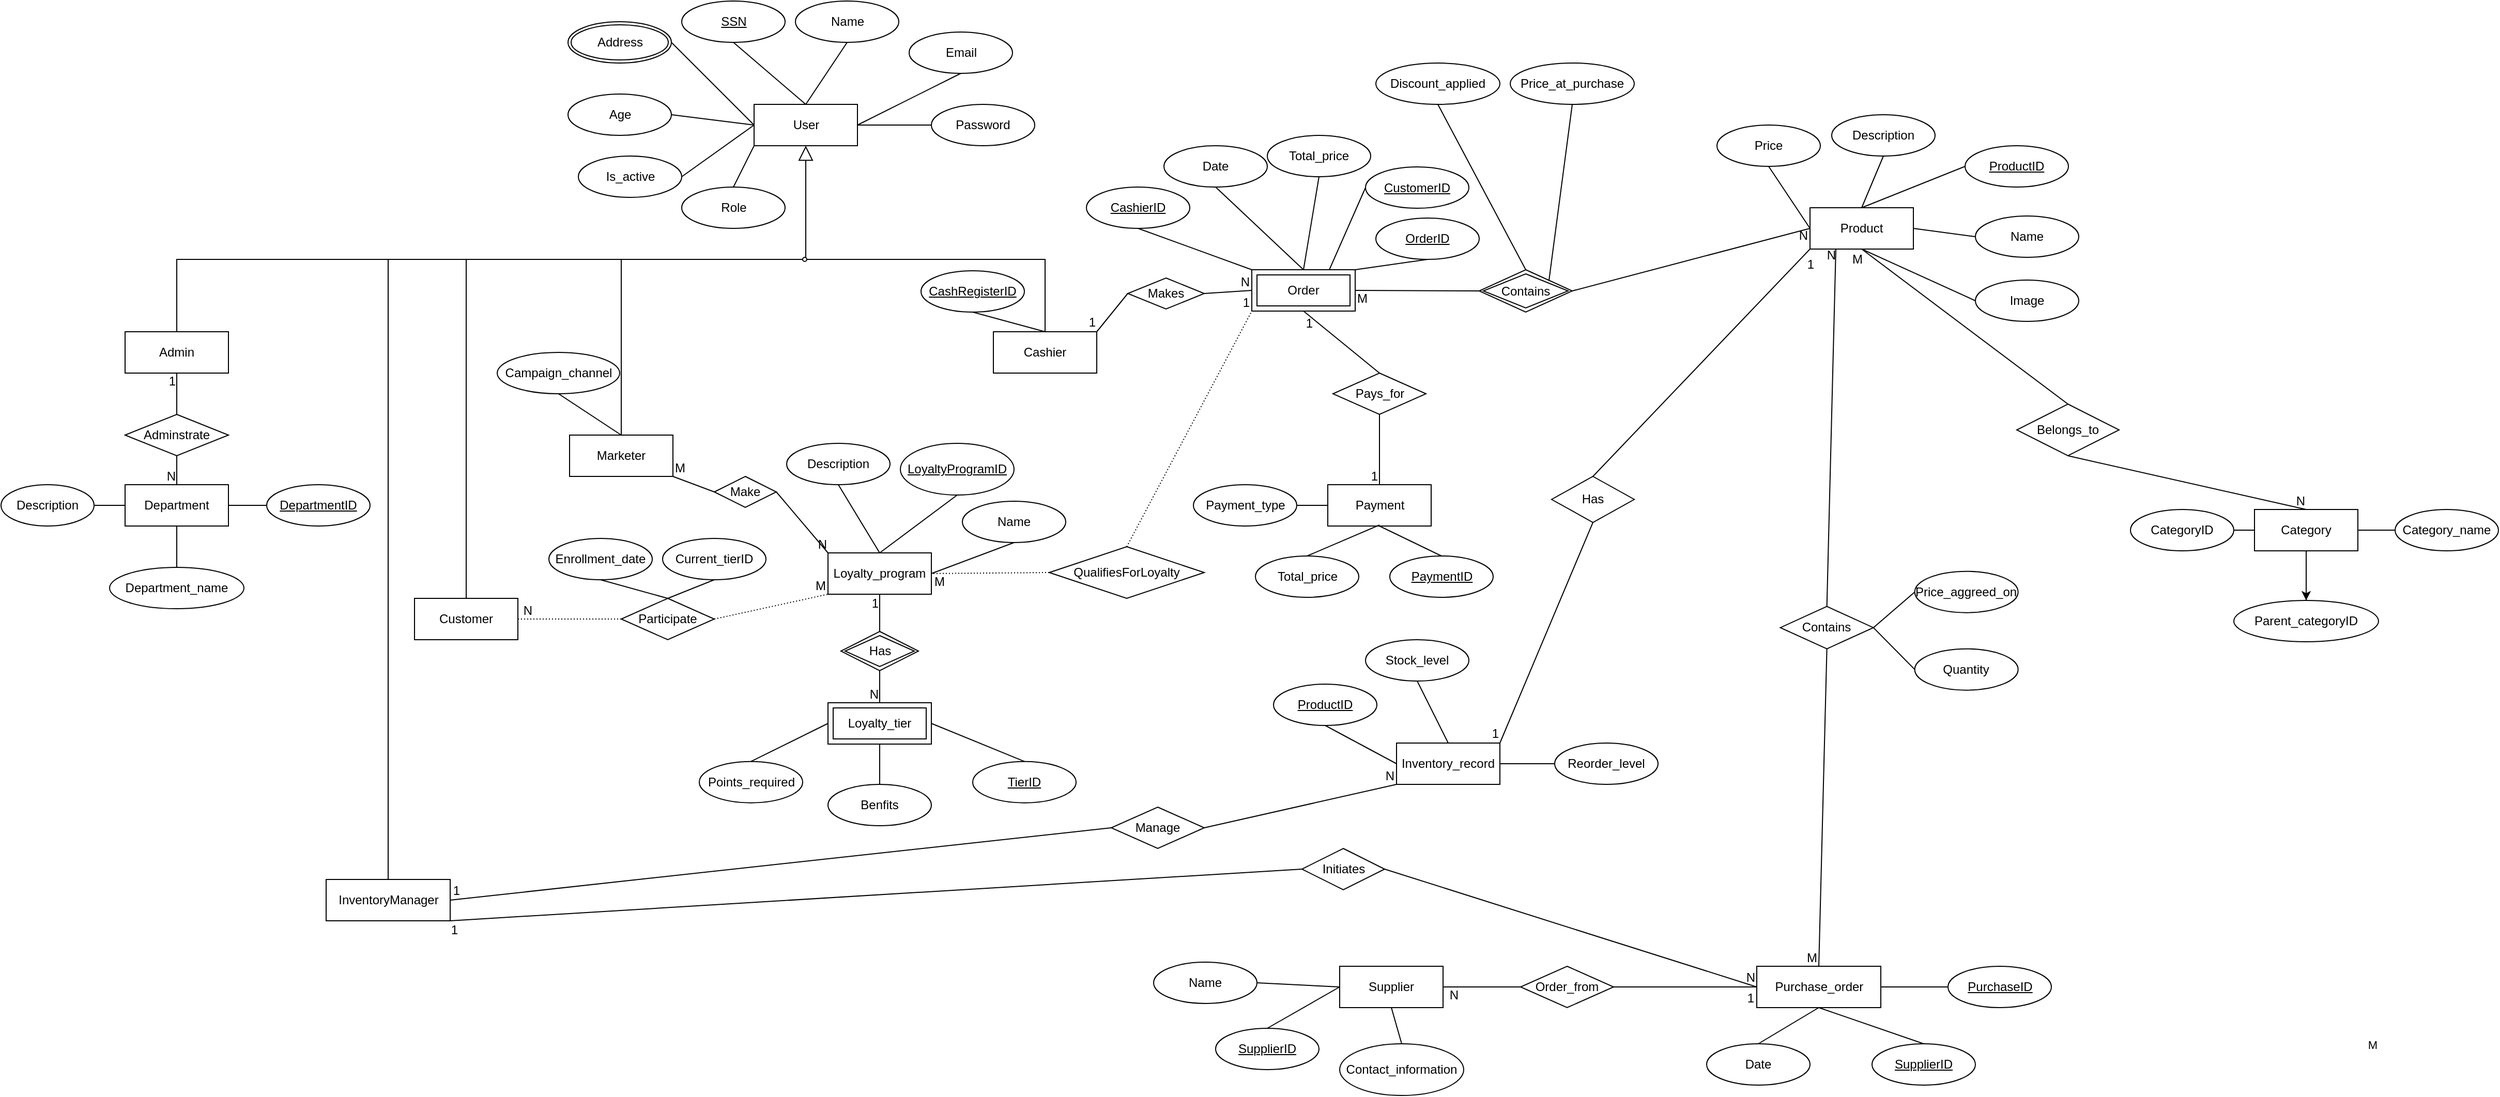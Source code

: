 <mxfile version="24.4.13" type="device">
  <diagram name="Page-1" id="SqZLlDfFhaz4LMvXTccD">
    <mxGraphModel dx="1467" dy="737" grid="1" gridSize="10" guides="1" tooltips="1" connect="1" arrows="1" fold="1" page="1" pageScale="1" pageWidth="1693" pageHeight="1095" math="0" shadow="0">
      <root>
        <mxCell id="0" />
        <mxCell id="1" parent="0" />
        <mxCell id="CtKdvIsCzXZfjWhhqWLQ-3" value="InventoryManager" style="whiteSpace=wrap;html=1;align=center;labelBackgroundColor=none;" vertex="1" parent="1">
          <mxGeometry x="374.5" y="868" width="120" height="40" as="geometry" />
        </mxCell>
        <mxCell id="CtKdvIsCzXZfjWhhqWLQ-4" value="Admin" style="whiteSpace=wrap;html=1;align=center;labelBackgroundColor=none;" vertex="1" parent="1">
          <mxGeometry x="180" y="338" width="100" height="40" as="geometry" />
        </mxCell>
        <mxCell id="CtKdvIsCzXZfjWhhqWLQ-5" value="Customer" style="whiteSpace=wrap;html=1;align=center;labelBackgroundColor=none;" vertex="1" parent="1">
          <mxGeometry x="460" y="596" width="100" height="40" as="geometry" />
        </mxCell>
        <mxCell id="CtKdvIsCzXZfjWhhqWLQ-43" value="" style="edgeStyle=orthogonalEdgeStyle;rounded=0;orthogonalLoop=1;jettySize=auto;html=1;entryX=0.5;entryY=0;entryDx=0;entryDy=0;endArrow=none;endFill=0;labelBackgroundColor=none;fontColor=default;" edge="1" parent="1" source="CtKdvIsCzXZfjWhhqWLQ-35" target="CtKdvIsCzXZfjWhhqWLQ-5">
          <mxGeometry relative="1" as="geometry">
            <mxPoint x="658.5" y="418" as="targetPoint" />
          </mxGeometry>
        </mxCell>
        <mxCell id="CtKdvIsCzXZfjWhhqWLQ-44" style="edgeStyle=orthogonalEdgeStyle;rounded=0;orthogonalLoop=1;jettySize=auto;html=1;entryX=0.5;entryY=0;entryDx=0;entryDy=0;endArrow=none;endFill=0;labelBackgroundColor=none;fontColor=default;" edge="1" parent="1" source="CtKdvIsCzXZfjWhhqWLQ-35" target="CtKdvIsCzXZfjWhhqWLQ-6">
          <mxGeometry relative="1" as="geometry" />
        </mxCell>
        <mxCell id="CtKdvIsCzXZfjWhhqWLQ-45" style="edgeStyle=orthogonalEdgeStyle;rounded=0;orthogonalLoop=1;jettySize=auto;html=1;entryX=0.5;entryY=0;entryDx=0;entryDy=0;endArrow=none;endFill=0;labelBackgroundColor=none;fontColor=default;" edge="1" parent="1" source="CtKdvIsCzXZfjWhhqWLQ-35" target="CtKdvIsCzXZfjWhhqWLQ-3">
          <mxGeometry relative="1" as="geometry" />
        </mxCell>
        <mxCell id="CtKdvIsCzXZfjWhhqWLQ-35" value="" style="verticalAlign=bottom;html=1;ellipse;fontFamily=Helvetica;fontSize=11;labelBackgroundColor=none;" vertex="1" parent="1">
          <mxGeometry x="835.5" y="266" width="4" height="4" as="geometry" />
        </mxCell>
        <mxCell id="CtKdvIsCzXZfjWhhqWLQ-36" value="" style="edgeStyle=elbowEdgeStyle;html=1;endSize=12;endArrow=block;endFill=0;elbow=horizontal;rounded=0;labelBackgroundColor=none;fontFamily=Helvetica;fontSize=11;fontColor=default;shape=connector;entryX=0.5;entryY=1;entryDx=0;entryDy=0;" edge="1" source="CtKdvIsCzXZfjWhhqWLQ-35" parent="1" target="CtKdvIsCzXZfjWhhqWLQ-1">
          <mxGeometry x="1" relative="1" as="geometry">
            <mxPoint x="837.5" y="372" as="targetPoint" />
          </mxGeometry>
        </mxCell>
        <mxCell id="CtKdvIsCzXZfjWhhqWLQ-37" value="" style="edgeStyle=elbowEdgeStyle;html=1;elbow=vertical;verticalAlign=bottom;endArrow=none;rounded=0;labelBackgroundColor=none;fontFamily=Helvetica;fontSize=11;fontColor=default;startSize=14;shape=connector;entryX=0.5;entryY=0;entryDx=0;entryDy=0;" edge="1" source="CtKdvIsCzXZfjWhhqWLQ-35" parent="1" target="CtKdvIsCzXZfjWhhqWLQ-2">
          <mxGeometry x="1" relative="1" as="geometry">
            <mxPoint x="907.5" y="293" as="targetPoint" />
            <Array as="points">
              <mxPoint x="877.5" y="268" />
            </Array>
          </mxGeometry>
        </mxCell>
        <mxCell id="CtKdvIsCzXZfjWhhqWLQ-38" value="" style="edgeStyle=elbowEdgeStyle;html=1;elbow=vertical;verticalAlign=bottom;endArrow=none;rounded=0;labelBackgroundColor=none;fontFamily=Helvetica;fontSize=11;fontColor=default;startSize=14;shape=connector;entryX=0.5;entryY=0;entryDx=0;entryDy=0;" edge="1" source="CtKdvIsCzXZfjWhhqWLQ-35" parent="1" target="CtKdvIsCzXZfjWhhqWLQ-4">
          <mxGeometry x="1" relative="1" as="geometry">
            <mxPoint x="767.5" y="293" as="targetPoint" />
            <Array as="points">
              <mxPoint x="797.5" y="268" />
            </Array>
          </mxGeometry>
        </mxCell>
        <mxCell id="CtKdvIsCzXZfjWhhqWLQ-76" value="" style="group" vertex="1" connectable="0" parent="1">
          <mxGeometry x="60" y="486" width="357" height="120" as="geometry" />
        </mxCell>
        <mxCell id="CtKdvIsCzXZfjWhhqWLQ-66" value="Department" style="whiteSpace=wrap;html=1;align=center;movable=1;resizable=1;rotatable=1;deletable=1;editable=1;locked=0;connectable=1;labelBackgroundColor=none;" vertex="1" parent="CtKdvIsCzXZfjWhhqWLQ-76">
          <mxGeometry x="120" width="100" height="40" as="geometry" />
        </mxCell>
        <mxCell id="CtKdvIsCzXZfjWhhqWLQ-67" value="" style="endArrow=none;html=1;rounded=0;entryX=1;entryY=0.5;entryDx=0;entryDy=0;exitX=0;exitY=0.5;exitDx=0;exitDy=0;movable=1;resizable=1;rotatable=1;deletable=1;editable=1;locked=0;connectable=1;labelBackgroundColor=none;fontColor=default;" edge="1" parent="CtKdvIsCzXZfjWhhqWLQ-76" source="CtKdvIsCzXZfjWhhqWLQ-68" target="CtKdvIsCzXZfjWhhqWLQ-66">
          <mxGeometry relative="1" as="geometry">
            <mxPoint x="300" y="20" as="sourcePoint" />
            <mxPoint x="250" y="20" as="targetPoint" />
          </mxGeometry>
        </mxCell>
        <mxCell id="CtKdvIsCzXZfjWhhqWLQ-68" value="&lt;u&gt;DepartmentID&lt;/u&gt;" style="ellipse;whiteSpace=wrap;html=1;align=center;movable=1;resizable=1;rotatable=1;deletable=1;editable=1;locked=0;connectable=1;labelBackgroundColor=none;" vertex="1" parent="CtKdvIsCzXZfjWhhqWLQ-76">
          <mxGeometry x="257" width="100" height="40" as="geometry" />
        </mxCell>
        <mxCell id="CtKdvIsCzXZfjWhhqWLQ-71" value="" style="endArrow=none;html=1;rounded=0;entryX=0.5;entryY=1;entryDx=0;entryDy=0;exitX=0.5;exitY=0;exitDx=0;exitDy=0;movable=1;resizable=1;rotatable=1;deletable=1;editable=1;locked=0;connectable=1;labelBackgroundColor=none;fontColor=default;" edge="1" parent="CtKdvIsCzXZfjWhhqWLQ-76" source="CtKdvIsCzXZfjWhhqWLQ-72" target="CtKdvIsCzXZfjWhhqWLQ-66">
          <mxGeometry relative="1" as="geometry">
            <mxPoint x="170" y="110" as="sourcePoint" />
            <mxPoint x="90" y="110" as="targetPoint" />
          </mxGeometry>
        </mxCell>
        <mxCell id="CtKdvIsCzXZfjWhhqWLQ-72" value="Department_name" style="ellipse;whiteSpace=wrap;html=1;align=center;movable=1;resizable=1;rotatable=1;deletable=1;editable=1;locked=0;connectable=1;labelBackgroundColor=none;" vertex="1" parent="CtKdvIsCzXZfjWhhqWLQ-76">
          <mxGeometry x="105" y="80" width="130" height="40" as="geometry" />
        </mxCell>
        <mxCell id="CtKdvIsCzXZfjWhhqWLQ-73" value="Description" style="ellipse;whiteSpace=wrap;html=1;align=center;movable=1;resizable=1;rotatable=1;deletable=1;editable=1;locked=0;connectable=1;labelBackgroundColor=none;" vertex="1" parent="CtKdvIsCzXZfjWhhqWLQ-76">
          <mxGeometry width="90" height="40" as="geometry" />
        </mxCell>
        <mxCell id="CtKdvIsCzXZfjWhhqWLQ-74" value="" style="endArrow=none;html=1;rounded=0;entryX=0;entryY=0.5;entryDx=0;entryDy=0;exitX=1;exitY=0.5;exitDx=0;exitDy=0;movable=1;resizable=1;rotatable=1;deletable=1;editable=1;locked=0;connectable=1;labelBackgroundColor=none;fontColor=default;" edge="1" parent="CtKdvIsCzXZfjWhhqWLQ-76" source="CtKdvIsCzXZfjWhhqWLQ-73" target="CtKdvIsCzXZfjWhhqWLQ-66">
          <mxGeometry relative="1" as="geometry">
            <mxPoint x="180" y="90" as="sourcePoint" />
            <mxPoint x="180" y="50" as="targetPoint" />
          </mxGeometry>
        </mxCell>
        <mxCell id="CtKdvIsCzXZfjWhhqWLQ-143" value="" style="group" vertex="1" connectable="0" parent="1">
          <mxGeometry x="540" y="358" width="170" height="120" as="geometry" />
        </mxCell>
        <mxCell id="CtKdvIsCzXZfjWhhqWLQ-6" value="Marketer" style="whiteSpace=wrap;html=1;align=center;labelBackgroundColor=none;" vertex="1" parent="CtKdvIsCzXZfjWhhqWLQ-143">
          <mxGeometry x="70" y="80" width="100" height="40" as="geometry" />
        </mxCell>
        <mxCell id="CtKdvIsCzXZfjWhhqWLQ-113" value="Campaign_channel" style="ellipse;whiteSpace=wrap;html=1;align=center;" vertex="1" parent="CtKdvIsCzXZfjWhhqWLQ-143">
          <mxGeometry width="118.5" height="40" as="geometry" />
        </mxCell>
        <mxCell id="CtKdvIsCzXZfjWhhqWLQ-114" value="" style="endArrow=none;html=1;rounded=0;exitX=0.5;exitY=0;exitDx=0;exitDy=0;entryX=0.5;entryY=1;entryDx=0;entryDy=0;" edge="1" parent="CtKdvIsCzXZfjWhhqWLQ-143" target="CtKdvIsCzXZfjWhhqWLQ-113" source="CtKdvIsCzXZfjWhhqWLQ-6">
          <mxGeometry relative="1" as="geometry">
            <mxPoint x="260" y="-65.5" as="sourcePoint" />
            <mxPoint x="610" y="-35.5" as="targetPoint" />
          </mxGeometry>
        </mxCell>
        <mxCell id="CtKdvIsCzXZfjWhhqWLQ-144" value="" style="group" vertex="1" connectable="0" parent="1">
          <mxGeometry x="950" y="279" width="170" height="99" as="geometry" />
        </mxCell>
        <mxCell id="CtKdvIsCzXZfjWhhqWLQ-2" value="Cashier" style="whiteSpace=wrap;html=1;align=center;labelBackgroundColor=none;" vertex="1" parent="CtKdvIsCzXZfjWhhqWLQ-144">
          <mxGeometry x="70" y="59" width="100" height="40" as="geometry" />
        </mxCell>
        <mxCell id="CtKdvIsCzXZfjWhhqWLQ-47" value="" style="endArrow=none;html=1;rounded=0;entryX=0.5;entryY=0;entryDx=0;entryDy=0;exitX=0.5;exitY=1;exitDx=0;exitDy=0;labelBackgroundColor=none;fontColor=default;" edge="1" parent="CtKdvIsCzXZfjWhhqWLQ-144" source="CtKdvIsCzXZfjWhhqWLQ-63" target="CtKdvIsCzXZfjWhhqWLQ-2">
          <mxGeometry relative="1" as="geometry">
            <mxPoint x="368.5" y="59" as="sourcePoint" />
            <mxPoint x="328.5" y="179" as="targetPoint" />
          </mxGeometry>
        </mxCell>
        <mxCell id="CtKdvIsCzXZfjWhhqWLQ-63" value="&lt;u&gt;CashRegisterID&lt;/u&gt;" style="ellipse;whiteSpace=wrap;html=1;align=center;labelBackgroundColor=none;" vertex="1" parent="CtKdvIsCzXZfjWhhqWLQ-144">
          <mxGeometry width="100" height="40" as="geometry" />
        </mxCell>
        <mxCell id="CtKdvIsCzXZfjWhhqWLQ-178" value="" style="group" vertex="1" connectable="0" parent="1">
          <mxGeometry x="608.5" y="18" width="451.5" height="220" as="geometry" />
        </mxCell>
        <mxCell id="CtKdvIsCzXZfjWhhqWLQ-1" value="User" style="whiteSpace=wrap;html=1;align=center;labelBackgroundColor=none;" vertex="1" parent="CtKdvIsCzXZfjWhhqWLQ-178">
          <mxGeometry x="180" y="100" width="100" height="40" as="geometry" />
        </mxCell>
        <mxCell id="CtKdvIsCzXZfjWhhqWLQ-23" value="Name" style="ellipse;whiteSpace=wrap;html=1;align=center;labelBackgroundColor=none;" vertex="1" parent="CtKdvIsCzXZfjWhhqWLQ-178">
          <mxGeometry x="220" width="100" height="40" as="geometry" />
        </mxCell>
        <mxCell id="CtKdvIsCzXZfjWhhqWLQ-24" value="Email" style="ellipse;whiteSpace=wrap;html=1;align=center;labelBackgroundColor=none;" vertex="1" parent="CtKdvIsCzXZfjWhhqWLQ-178">
          <mxGeometry x="330" y="30" width="100" height="40" as="geometry" />
        </mxCell>
        <mxCell id="CtKdvIsCzXZfjWhhqWLQ-25" value="Password" style="ellipse;whiteSpace=wrap;html=1;align=center;labelBackgroundColor=none;" vertex="1" parent="CtKdvIsCzXZfjWhhqWLQ-178">
          <mxGeometry x="351.5" y="100" width="100" height="40" as="geometry" />
        </mxCell>
        <mxCell id="CtKdvIsCzXZfjWhhqWLQ-26" value="Age" style="ellipse;whiteSpace=wrap;html=1;align=center;labelBackgroundColor=none;" vertex="1" parent="CtKdvIsCzXZfjWhhqWLQ-178">
          <mxGeometry y="90" width="100" height="40" as="geometry" />
        </mxCell>
        <mxCell id="CtKdvIsCzXZfjWhhqWLQ-27" value="SSN" style="ellipse;whiteSpace=wrap;html=1;align=center;fontStyle=4;labelBackgroundColor=none;" vertex="1" parent="CtKdvIsCzXZfjWhhqWLQ-178">
          <mxGeometry x="110" width="100" height="40" as="geometry" />
        </mxCell>
        <mxCell id="CtKdvIsCzXZfjWhhqWLQ-28" value="Address" style="ellipse;shape=doubleEllipse;margin=3;whiteSpace=wrap;html=1;align=center;labelBackgroundColor=none;" vertex="1" parent="CtKdvIsCzXZfjWhhqWLQ-178">
          <mxGeometry y="20" width="100" height="40" as="geometry" />
        </mxCell>
        <mxCell id="CtKdvIsCzXZfjWhhqWLQ-29" value="" style="endArrow=none;html=1;rounded=0;entryX=0;entryY=0.5;entryDx=0;entryDy=0;exitX=1;exitY=0.5;exitDx=0;exitDy=0;labelBackgroundColor=none;fontColor=default;" edge="1" parent="CtKdvIsCzXZfjWhhqWLQ-178" source="CtKdvIsCzXZfjWhhqWLQ-26" target="CtKdvIsCzXZfjWhhqWLQ-1">
          <mxGeometry relative="1" as="geometry">
            <mxPoint x="200" y="150" as="sourcePoint" />
            <mxPoint x="360" y="150" as="targetPoint" />
          </mxGeometry>
        </mxCell>
        <mxCell id="CtKdvIsCzXZfjWhhqWLQ-30" value="" style="endArrow=none;html=1;rounded=0;entryX=0;entryY=0.5;entryDx=0;entryDy=0;exitX=1;exitY=0.5;exitDx=0;exitDy=0;labelBackgroundColor=none;fontColor=default;" edge="1" parent="CtKdvIsCzXZfjWhhqWLQ-178" source="CtKdvIsCzXZfjWhhqWLQ-28" target="CtKdvIsCzXZfjWhhqWLQ-1">
          <mxGeometry relative="1" as="geometry">
            <mxPoint x="97" y="160" as="sourcePoint" />
            <mxPoint x="190" y="130" as="targetPoint" />
          </mxGeometry>
        </mxCell>
        <mxCell id="CtKdvIsCzXZfjWhhqWLQ-31" value="" style="endArrow=none;html=1;rounded=0;entryX=0.5;entryY=0;entryDx=0;entryDy=0;exitX=0.5;exitY=1;exitDx=0;exitDy=0;labelBackgroundColor=none;fontColor=default;" edge="1" parent="CtKdvIsCzXZfjWhhqWLQ-178" source="CtKdvIsCzXZfjWhhqWLQ-27" target="CtKdvIsCzXZfjWhhqWLQ-1">
          <mxGeometry relative="1" as="geometry">
            <mxPoint x="97" y="90" as="sourcePoint" />
            <mxPoint x="190" y="130" as="targetPoint" />
          </mxGeometry>
        </mxCell>
        <mxCell id="CtKdvIsCzXZfjWhhqWLQ-32" value="" style="endArrow=none;html=1;rounded=0;entryX=0.5;entryY=0;entryDx=0;entryDy=0;exitX=0.5;exitY=1;exitDx=0;exitDy=0;labelBackgroundColor=none;fontColor=default;" edge="1" parent="CtKdvIsCzXZfjWhhqWLQ-178" source="CtKdvIsCzXZfjWhhqWLQ-23" target="CtKdvIsCzXZfjWhhqWLQ-1">
          <mxGeometry relative="1" as="geometry">
            <mxPoint x="107" y="100" as="sourcePoint" />
            <mxPoint x="200" y="140" as="targetPoint" />
          </mxGeometry>
        </mxCell>
        <mxCell id="CtKdvIsCzXZfjWhhqWLQ-33" value="" style="endArrow=none;html=1;rounded=0;entryX=1;entryY=0.5;entryDx=0;entryDy=0;exitX=0.5;exitY=1;exitDx=0;exitDy=0;labelBackgroundColor=none;fontColor=default;" edge="1" parent="CtKdvIsCzXZfjWhhqWLQ-178" source="CtKdvIsCzXZfjWhhqWLQ-24" target="CtKdvIsCzXZfjWhhqWLQ-1">
          <mxGeometry relative="1" as="geometry">
            <mxPoint x="117" y="110" as="sourcePoint" />
            <mxPoint x="210" y="150" as="targetPoint" />
          </mxGeometry>
        </mxCell>
        <mxCell id="CtKdvIsCzXZfjWhhqWLQ-34" value="" style="endArrow=none;html=1;rounded=0;entryX=1;entryY=0.5;entryDx=0;entryDy=0;exitX=0;exitY=0.5;exitDx=0;exitDy=0;labelBackgroundColor=none;fontColor=default;" edge="1" parent="CtKdvIsCzXZfjWhhqWLQ-178" source="CtKdvIsCzXZfjWhhqWLQ-25" target="CtKdvIsCzXZfjWhhqWLQ-1">
          <mxGeometry relative="1" as="geometry">
            <mxPoint x="127" y="120" as="sourcePoint" />
            <mxPoint x="220" y="160" as="targetPoint" />
          </mxGeometry>
        </mxCell>
        <mxCell id="CtKdvIsCzXZfjWhhqWLQ-165" value="Is_active" style="ellipse;whiteSpace=wrap;html=1;align=center;" vertex="1" parent="CtKdvIsCzXZfjWhhqWLQ-178">
          <mxGeometry x="10" y="150" width="100" height="40" as="geometry" />
        </mxCell>
        <mxCell id="CtKdvIsCzXZfjWhhqWLQ-166" value="Role" style="ellipse;whiteSpace=wrap;html=1;align=center;" vertex="1" parent="CtKdvIsCzXZfjWhhqWLQ-178">
          <mxGeometry x="110" y="180" width="100" height="40" as="geometry" />
        </mxCell>
        <mxCell id="CtKdvIsCzXZfjWhhqWLQ-167" value="" style="endArrow=none;html=1;rounded=0;exitX=1;exitY=0.5;exitDx=0;exitDy=0;entryX=0;entryY=0.5;entryDx=0;entryDy=0;" edge="1" parent="CtKdvIsCzXZfjWhhqWLQ-178" source="CtKdvIsCzXZfjWhhqWLQ-165" target="CtKdvIsCzXZfjWhhqWLQ-1">
          <mxGeometry relative="1" as="geometry">
            <mxPoint x="121.5" y="150" as="sourcePoint" />
            <mxPoint x="281.5" y="150" as="targetPoint" />
          </mxGeometry>
        </mxCell>
        <mxCell id="CtKdvIsCzXZfjWhhqWLQ-168" value="" style="endArrow=none;html=1;rounded=0;exitX=0.5;exitY=0;exitDx=0;exitDy=0;entryX=0;entryY=1;entryDx=0;entryDy=0;" edge="1" parent="CtKdvIsCzXZfjWhhqWLQ-178" source="CtKdvIsCzXZfjWhhqWLQ-166" target="CtKdvIsCzXZfjWhhqWLQ-1">
          <mxGeometry relative="1" as="geometry">
            <mxPoint x="121.5" y="150" as="sourcePoint" />
            <mxPoint x="281.5" y="150" as="targetPoint" />
          </mxGeometry>
        </mxCell>
        <mxCell id="CtKdvIsCzXZfjWhhqWLQ-173" value="" style="group" vertex="1" connectable="0" parent="1">
          <mxGeometry x="1213.5" y="486" width="290" height="109" as="geometry" />
        </mxCell>
        <mxCell id="CtKdvIsCzXZfjWhhqWLQ-135" value="" style="group" vertex="1" connectable="0" parent="CtKdvIsCzXZfjWhhqWLQ-173">
          <mxGeometry width="290" height="109" as="geometry" />
        </mxCell>
        <mxCell id="CtKdvIsCzXZfjWhhqWLQ-20" value="Payment" style="whiteSpace=wrap;html=1;align=center;labelBackgroundColor=none;" vertex="1" parent="CtKdvIsCzXZfjWhhqWLQ-135">
          <mxGeometry x="130" width="100" height="40" as="geometry" />
        </mxCell>
        <mxCell id="CtKdvIsCzXZfjWhhqWLQ-115" value="&lt;u&gt;PaymentID&lt;/u&gt;" style="ellipse;whiteSpace=wrap;html=1;align=center;labelBackgroundColor=none;" vertex="1" parent="CtKdvIsCzXZfjWhhqWLQ-135">
          <mxGeometry x="190" y="69" width="100" height="40" as="geometry" />
        </mxCell>
        <mxCell id="CtKdvIsCzXZfjWhhqWLQ-116" value="" style="endArrow=none;html=1;rounded=0;entryX=0.5;entryY=1;entryDx=0;entryDy=0;exitX=0.5;exitY=0;exitDx=0;exitDy=0;labelBackgroundColor=none;fontColor=default;" edge="1" parent="CtKdvIsCzXZfjWhhqWLQ-135" source="CtKdvIsCzXZfjWhhqWLQ-115" target="CtKdvIsCzXZfjWhhqWLQ-20">
          <mxGeometry relative="1" as="geometry">
            <mxPoint x="110" y="69" as="sourcePoint" />
            <mxPoint x="170" y="158" as="targetPoint" />
          </mxGeometry>
        </mxCell>
        <mxCell id="CtKdvIsCzXZfjWhhqWLQ-117" value="Total_price" style="ellipse;whiteSpace=wrap;html=1;align=center;" vertex="1" parent="CtKdvIsCzXZfjWhhqWLQ-135">
          <mxGeometry x="60" y="69" width="100" height="40" as="geometry" />
        </mxCell>
        <mxCell id="CtKdvIsCzXZfjWhhqWLQ-118" value="" style="endArrow=none;html=1;rounded=0;exitX=0.5;exitY=0;exitDx=0;exitDy=0;" edge="1" parent="CtKdvIsCzXZfjWhhqWLQ-135" source="CtKdvIsCzXZfjWhhqWLQ-117">
          <mxGeometry relative="1" as="geometry">
            <mxPoint x="80" y="248" as="sourcePoint" />
            <mxPoint x="180" y="39" as="targetPoint" />
          </mxGeometry>
        </mxCell>
        <mxCell id="CtKdvIsCzXZfjWhhqWLQ-119" value="Payment_type" style="ellipse;whiteSpace=wrap;html=1;align=center;" vertex="1" parent="CtKdvIsCzXZfjWhhqWLQ-135">
          <mxGeometry width="100" height="40" as="geometry" />
        </mxCell>
        <mxCell id="CtKdvIsCzXZfjWhhqWLQ-120" value="" style="endArrow=none;html=1;rounded=0;exitX=1;exitY=0.5;exitDx=0;exitDy=0;entryX=0;entryY=0.5;entryDx=0;entryDy=0;" edge="1" parent="CtKdvIsCzXZfjWhhqWLQ-135" source="CtKdvIsCzXZfjWhhqWLQ-119" target="CtKdvIsCzXZfjWhhqWLQ-20">
          <mxGeometry relative="1" as="geometry">
            <mxPoint x="120" y="79" as="sourcePoint" />
            <mxPoint x="190" y="49" as="targetPoint" />
          </mxGeometry>
        </mxCell>
        <mxCell id="CtKdvIsCzXZfjWhhqWLQ-192" value="Belongs_to" style="shape=rhombus;perimeter=rhombusPerimeter;whiteSpace=wrap;html=1;align=center;rotation=0;" vertex="1" parent="1">
          <mxGeometry x="2010" y="408" width="99" height="50" as="geometry" />
        </mxCell>
        <mxCell id="CtKdvIsCzXZfjWhhqWLQ-197" value="" style="endArrow=none;html=1;rounded=0;entryX=0.5;entryY=0;entryDx=0;entryDy=0;exitX=0.5;exitY=1;exitDx=0;exitDy=0;" edge="1" parent="1" source="CtKdvIsCzXZfjWhhqWLQ-192" target="CtKdvIsCzXZfjWhhqWLQ-58">
          <mxGeometry relative="1" as="geometry">
            <mxPoint x="1670" y="418" as="sourcePoint" />
            <mxPoint x="1830" y="418" as="targetPoint" />
          </mxGeometry>
        </mxCell>
        <mxCell id="CtKdvIsCzXZfjWhhqWLQ-198" value="N" style="resizable=0;html=1;whiteSpace=wrap;align=right;verticalAlign=bottom;" connectable="0" vertex="1" parent="CtKdvIsCzXZfjWhhqWLQ-197">
          <mxGeometry x="1" relative="1" as="geometry" />
        </mxCell>
        <mxCell id="CtKdvIsCzXZfjWhhqWLQ-199" value="" style="endArrow=none;html=1;rounded=0;entryX=0.5;entryY=1;entryDx=0;entryDy=0;exitX=0.5;exitY=0;exitDx=0;exitDy=0;" edge="1" parent="1" source="CtKdvIsCzXZfjWhhqWLQ-192" target="CtKdvIsCzXZfjWhhqWLQ-15">
          <mxGeometry relative="1" as="geometry">
            <mxPoint x="1670" y="418" as="sourcePoint" />
            <mxPoint x="1830" y="418" as="targetPoint" />
          </mxGeometry>
        </mxCell>
        <mxCell id="CtKdvIsCzXZfjWhhqWLQ-200" value="M" style="resizable=0;html=1;whiteSpace=wrap;align=right;verticalAlign=bottom;" connectable="0" vertex="1" parent="CtKdvIsCzXZfjWhhqWLQ-199">
          <mxGeometry x="1" relative="1" as="geometry">
            <mxPoint x="2" y="18" as="offset" />
          </mxGeometry>
        </mxCell>
        <mxCell id="CtKdvIsCzXZfjWhhqWLQ-203" value="" style="group" vertex="1" connectable="0" parent="1">
          <mxGeometry x="1720" y="128" width="350" height="200" as="geometry" />
        </mxCell>
        <mxCell id="CtKdvIsCzXZfjWhhqWLQ-15" value="Product" style="whiteSpace=wrap;html=1;align=center;labelBackgroundColor=none;" vertex="1" parent="CtKdvIsCzXZfjWhhqWLQ-203">
          <mxGeometry x="90" y="90" width="100" height="40" as="geometry" />
        </mxCell>
        <mxCell id="CtKdvIsCzXZfjWhhqWLQ-52" value="&lt;u&gt;ProductID&lt;/u&gt;" style="ellipse;whiteSpace=wrap;html=1;align=center;labelBackgroundColor=none;" vertex="1" parent="CtKdvIsCzXZfjWhhqWLQ-203">
          <mxGeometry x="240" y="30" width="100" height="40" as="geometry" />
        </mxCell>
        <mxCell id="CtKdvIsCzXZfjWhhqWLQ-54" value="Name" style="ellipse;whiteSpace=wrap;html=1;align=center;labelBackgroundColor=none;" vertex="1" parent="CtKdvIsCzXZfjWhhqWLQ-203">
          <mxGeometry x="250" y="98" width="100" height="40" as="geometry" />
        </mxCell>
        <mxCell id="CtKdvIsCzXZfjWhhqWLQ-56" value="Description" style="ellipse;whiteSpace=wrap;html=1;align=center;labelBackgroundColor=none;" vertex="1" parent="CtKdvIsCzXZfjWhhqWLQ-203">
          <mxGeometry x="111" width="100" height="40" as="geometry" />
        </mxCell>
        <mxCell id="CtKdvIsCzXZfjWhhqWLQ-59" value="Price" style="ellipse;whiteSpace=wrap;html=1;align=center;labelBackgroundColor=none;" vertex="1" parent="CtKdvIsCzXZfjWhhqWLQ-203">
          <mxGeometry y="10" width="100" height="40" as="geometry" />
        </mxCell>
        <mxCell id="CtKdvIsCzXZfjWhhqWLQ-61" value="Image" style="ellipse;whiteSpace=wrap;html=1;align=center;labelBackgroundColor=none;" vertex="1" parent="CtKdvIsCzXZfjWhhqWLQ-203">
          <mxGeometry x="250" y="160" width="100" height="40" as="geometry" />
        </mxCell>
        <mxCell id="CtKdvIsCzXZfjWhhqWLQ-53" value="" style="endArrow=none;html=1;rounded=0;entryX=0.5;entryY=0;entryDx=0;entryDy=0;exitX=0;exitY=0.5;exitDx=0;exitDy=0;labelBackgroundColor=none;fontColor=default;" edge="1" parent="CtKdvIsCzXZfjWhhqWLQ-203" source="CtKdvIsCzXZfjWhhqWLQ-52" target="CtKdvIsCzXZfjWhhqWLQ-15">
          <mxGeometry relative="1" as="geometry">
            <mxPoint x="230" y="40" as="sourcePoint" />
            <mxPoint x="210" y="10" as="targetPoint" />
          </mxGeometry>
        </mxCell>
        <mxCell id="CtKdvIsCzXZfjWhhqWLQ-55" value="" style="endArrow=none;html=1;rounded=0;entryX=1;entryY=0.5;entryDx=0;entryDy=0;exitX=0;exitY=0.5;exitDx=0;exitDy=0;labelBackgroundColor=none;fontColor=default;" edge="1" parent="CtKdvIsCzXZfjWhhqWLQ-203" source="CtKdvIsCzXZfjWhhqWLQ-54" target="CtKdvIsCzXZfjWhhqWLQ-15">
          <mxGeometry relative="1" as="geometry">
            <mxPoint x="450" y="70" as="sourcePoint" />
            <mxPoint x="430" y="40" as="targetPoint" />
          </mxGeometry>
        </mxCell>
        <mxCell id="CtKdvIsCzXZfjWhhqWLQ-57" value="" style="endArrow=none;html=1;rounded=0;entryX=0.5;entryY=0;entryDx=0;entryDy=0;exitX=0.5;exitY=1;exitDx=0;exitDy=0;labelBackgroundColor=none;fontColor=default;" edge="1" parent="CtKdvIsCzXZfjWhhqWLQ-203" source="CtKdvIsCzXZfjWhhqWLQ-56" target="CtKdvIsCzXZfjWhhqWLQ-15">
          <mxGeometry relative="1" as="geometry">
            <mxPoint x="460" y="150" as="sourcePoint" />
            <mxPoint x="440" y="120" as="targetPoint" />
          </mxGeometry>
        </mxCell>
        <mxCell id="CtKdvIsCzXZfjWhhqWLQ-60" value="" style="endArrow=none;html=1;rounded=0;entryX=0;entryY=0.5;entryDx=0;entryDy=0;exitX=0.5;exitY=1;exitDx=0;exitDy=0;labelBackgroundColor=none;fontColor=default;" edge="1" parent="CtKdvIsCzXZfjWhhqWLQ-203" source="CtKdvIsCzXZfjWhhqWLQ-59" target="CtKdvIsCzXZfjWhhqWLQ-15">
          <mxGeometry relative="1" as="geometry">
            <mxPoint x="450" y="230" as="sourcePoint" />
            <mxPoint x="80" y="190" as="targetPoint" />
          </mxGeometry>
        </mxCell>
        <mxCell id="CtKdvIsCzXZfjWhhqWLQ-62" value="" style="endArrow=none;html=1;rounded=0;entryX=0.5;entryY=1;entryDx=0;entryDy=0;exitX=0;exitY=0.5;exitDx=0;exitDy=0;labelBackgroundColor=none;fontColor=default;" edge="1" parent="CtKdvIsCzXZfjWhhqWLQ-203" source="CtKdvIsCzXZfjWhhqWLQ-61" target="CtKdvIsCzXZfjWhhqWLQ-15">
          <mxGeometry relative="1" as="geometry">
            <mxPoint x="810" y="180" as="sourcePoint" />
            <mxPoint x="440" y="140" as="targetPoint" />
          </mxGeometry>
        </mxCell>
        <mxCell id="CtKdvIsCzXZfjWhhqWLQ-206" value="" style="endArrow=none;html=1;rounded=0;entryX=0;entryY=0.5;entryDx=0;entryDy=0;exitX=1;exitY=0.5;exitDx=0;exitDy=0;" edge="1" parent="1" source="CtKdvIsCzXZfjWhhqWLQ-86" target="CtKdvIsCzXZfjWhhqWLQ-15">
          <mxGeometry relative="1" as="geometry">
            <mxPoint x="1600" y="358" as="sourcePoint" />
            <mxPoint x="1760" y="358" as="targetPoint" />
          </mxGeometry>
        </mxCell>
        <mxCell id="CtKdvIsCzXZfjWhhqWLQ-207" value="N" style="resizable=0;html=1;whiteSpace=wrap;align=right;verticalAlign=bottom;" connectable="0" vertex="1" parent="CtKdvIsCzXZfjWhhqWLQ-206">
          <mxGeometry x="1" relative="1" as="geometry">
            <mxPoint x="-1" y="16" as="offset" />
          </mxGeometry>
        </mxCell>
        <mxCell id="CtKdvIsCzXZfjWhhqWLQ-208" value="" style="endArrow=none;html=1;rounded=0;entryX=1;entryY=0.5;entryDx=0;entryDy=0;exitX=0;exitY=0.5;exitDx=0;exitDy=0;" edge="1" parent="1" source="CtKdvIsCzXZfjWhhqWLQ-86" target="CtKdvIsCzXZfjWhhqWLQ-230">
          <mxGeometry relative="1" as="geometry">
            <mxPoint x="1600" y="358" as="sourcePoint" />
            <mxPoint x="1370" y="298" as="targetPoint" />
          </mxGeometry>
        </mxCell>
        <mxCell id="CtKdvIsCzXZfjWhhqWLQ-209" value="M" style="resizable=0;html=1;whiteSpace=wrap;align=right;verticalAlign=bottom;" connectable="0" vertex="1" parent="CtKdvIsCzXZfjWhhqWLQ-208">
          <mxGeometry x="1" relative="1" as="geometry">
            <mxPoint x="13" y="16" as="offset" />
          </mxGeometry>
        </mxCell>
        <mxCell id="CtKdvIsCzXZfjWhhqWLQ-210" value="" style="endArrow=none;html=1;rounded=0;entryX=0.25;entryY=1;entryDx=0;entryDy=0;exitX=0.5;exitY=1;exitDx=0;exitDy=0;" edge="1" parent="1" source="CtKdvIsCzXZfjWhhqWLQ-155" target="CtKdvIsCzXZfjWhhqWLQ-15">
          <mxGeometry relative="1" as="geometry">
            <mxPoint x="1550" y="398" as="sourcePoint" />
            <mxPoint x="1710" y="398" as="targetPoint" />
          </mxGeometry>
        </mxCell>
        <mxCell id="CtKdvIsCzXZfjWhhqWLQ-211" value="N" style="resizable=0;html=1;whiteSpace=wrap;align=right;verticalAlign=bottom;" connectable="0" vertex="1" parent="CtKdvIsCzXZfjWhhqWLQ-210">
          <mxGeometry x="1" relative="1" as="geometry">
            <mxPoint x="1" y="15" as="offset" />
          </mxGeometry>
        </mxCell>
        <mxCell id="CtKdvIsCzXZfjWhhqWLQ-212" value="" style="endArrow=none;html=1;rounded=0;entryX=0.5;entryY=0;entryDx=0;entryDy=0;exitX=0.5;exitY=0;exitDx=0;exitDy=0;" edge="1" parent="1" source="CtKdvIsCzXZfjWhhqWLQ-155" target="CtKdvIsCzXZfjWhhqWLQ-22">
          <mxGeometry relative="1" as="geometry">
            <mxPoint x="1280" y="808" as="sourcePoint" />
            <mxPoint x="1440" y="808" as="targetPoint" />
          </mxGeometry>
        </mxCell>
        <mxCell id="CtKdvIsCzXZfjWhhqWLQ-213" value="M" style="resizable=0;html=1;whiteSpace=wrap;align=right;verticalAlign=bottom;" connectable="0" vertex="1" parent="CtKdvIsCzXZfjWhhqWLQ-212">
          <mxGeometry x="1" relative="1" as="geometry" />
        </mxCell>
        <mxCell id="CtKdvIsCzXZfjWhhqWLQ-215" value="" style="group" vertex="1" connectable="0" parent="1">
          <mxGeometry x="2120" y="510" width="356" height="128" as="geometry" />
        </mxCell>
        <mxCell id="CtKdvIsCzXZfjWhhqWLQ-214" value="" style="edgeStyle=orthogonalEdgeStyle;rounded=0;orthogonalLoop=1;jettySize=auto;html=1;" edge="1" parent="CtKdvIsCzXZfjWhhqWLQ-215" source="CtKdvIsCzXZfjWhhqWLQ-58" target="CtKdvIsCzXZfjWhhqWLQ-81">
          <mxGeometry relative="1" as="geometry" />
        </mxCell>
        <mxCell id="CtKdvIsCzXZfjWhhqWLQ-58" value="Category" style="whiteSpace=wrap;html=1;align=center;labelBackgroundColor=none;" vertex="1" parent="CtKdvIsCzXZfjWhhqWLQ-215">
          <mxGeometry x="120" width="100" height="40" as="geometry" />
        </mxCell>
        <mxCell id="CtKdvIsCzXZfjWhhqWLQ-77" value="Category_name" style="ellipse;whiteSpace=wrap;html=1;align=center;labelBackgroundColor=none;" vertex="1" parent="CtKdvIsCzXZfjWhhqWLQ-215">
          <mxGeometry x="256" width="100" height="40" as="geometry" />
        </mxCell>
        <mxCell id="CtKdvIsCzXZfjWhhqWLQ-78" value="" style="endArrow=none;html=1;rounded=0;entryX=1;entryY=0.5;entryDx=0;entryDy=0;exitX=0;exitY=0.5;exitDx=0;exitDy=0;labelBackgroundColor=none;fontColor=default;" edge="1" parent="CtKdvIsCzXZfjWhhqWLQ-215" source="CtKdvIsCzXZfjWhhqWLQ-77" target="CtKdvIsCzXZfjWhhqWLQ-58">
          <mxGeometry relative="1" as="geometry">
            <mxPoint x="876" y="90" as="sourcePoint" />
            <mxPoint x="256" y="20" as="targetPoint" />
          </mxGeometry>
        </mxCell>
        <mxCell id="CtKdvIsCzXZfjWhhqWLQ-79" value="CategoryID" style="ellipse;whiteSpace=wrap;html=1;align=center;labelBackgroundColor=none;" vertex="1" parent="CtKdvIsCzXZfjWhhqWLQ-215">
          <mxGeometry width="100" height="40" as="geometry" />
        </mxCell>
        <mxCell id="CtKdvIsCzXZfjWhhqWLQ-80" value="" style="endArrow=none;html=1;rounded=0;entryX=1;entryY=0.5;entryDx=0;entryDy=0;exitX=0;exitY=0.5;exitDx=0;exitDy=0;labelBackgroundColor=none;fontColor=default;" edge="1" parent="CtKdvIsCzXZfjWhhqWLQ-215" source="CtKdvIsCzXZfjWhhqWLQ-58" target="CtKdvIsCzXZfjWhhqWLQ-79">
          <mxGeometry relative="1" as="geometry">
            <mxPoint x="266" y="30" as="sourcePoint" />
            <mxPoint x="226" y="30" as="targetPoint" />
          </mxGeometry>
        </mxCell>
        <mxCell id="CtKdvIsCzXZfjWhhqWLQ-81" value="Parent_categoryID" style="ellipse;whiteSpace=wrap;html=1;align=center;labelBackgroundColor=none;" vertex="1" parent="CtKdvIsCzXZfjWhhqWLQ-215">
          <mxGeometry x="100" y="88" width="140" height="40" as="geometry" />
        </mxCell>
        <mxCell id="CtKdvIsCzXZfjWhhqWLQ-82" value="" style="endArrow=none;html=1;rounded=0;entryX=0.5;entryY=0;entryDx=0;entryDy=0;exitX=0.5;exitY=1;exitDx=0;exitDy=0;labelBackgroundColor=none;fontColor=default;" edge="1" parent="CtKdvIsCzXZfjWhhqWLQ-215" source="CtKdvIsCzXZfjWhhqWLQ-58" target="CtKdvIsCzXZfjWhhqWLQ-81">
          <mxGeometry relative="1" as="geometry">
            <mxPoint x="266" y="30" as="sourcePoint" />
            <mxPoint x="226" y="30" as="targetPoint" />
          </mxGeometry>
        </mxCell>
        <mxCell id="CtKdvIsCzXZfjWhhqWLQ-216" value="" style="group" vertex="1" connectable="0" parent="1">
          <mxGeometry x="1780.005" y="578.005" width="231.315" height="175.815" as="geometry" />
        </mxCell>
        <mxCell id="CtKdvIsCzXZfjWhhqWLQ-155" value="Contains" style="shape=rhombus;perimeter=rhombusPerimeter;whiteSpace=wrap;html=1;align=center;direction=west;rotation=0;" vertex="1" parent="CtKdvIsCzXZfjWhhqWLQ-216">
          <mxGeometry x="1.315" y="25.815" width="90" height="41" as="geometry" />
        </mxCell>
        <mxCell id="CtKdvIsCzXZfjWhhqWLQ-158" value="Quantity" style="ellipse;whiteSpace=wrap;html=1;align=center;" vertex="1" parent="CtKdvIsCzXZfjWhhqWLQ-216">
          <mxGeometry x="131.315" y="66.815" width="100" height="40" as="geometry" />
        </mxCell>
        <mxCell id="CtKdvIsCzXZfjWhhqWLQ-162" value="Price_aggreed_on" style="ellipse;whiteSpace=wrap;html=1;align=center;" vertex="1" parent="CtKdvIsCzXZfjWhhqWLQ-216">
          <mxGeometry x="131.315" y="-8.185" width="100" height="40" as="geometry" />
        </mxCell>
        <mxCell id="CtKdvIsCzXZfjWhhqWLQ-163" value="" style="endArrow=none;html=1;rounded=0;entryX=0;entryY=0.5;entryDx=0;entryDy=0;exitX=0;exitY=0.5;exitDx=0;exitDy=0;" edge="1" parent="CtKdvIsCzXZfjWhhqWLQ-216" source="CtKdvIsCzXZfjWhhqWLQ-155" target="CtKdvIsCzXZfjWhhqWLQ-158">
          <mxGeometry relative="1" as="geometry">
            <mxPoint x="-28.685" y="125.815" as="sourcePoint" />
            <mxPoint x="101.315" y="125.815" as="targetPoint" />
          </mxGeometry>
        </mxCell>
        <mxCell id="CtKdvIsCzXZfjWhhqWLQ-164" value="" style="endArrow=none;html=1;rounded=0;entryX=0;entryY=0.5;entryDx=0;entryDy=0;exitX=0;exitY=0.5;exitDx=0;exitDy=0;" edge="1" parent="CtKdvIsCzXZfjWhhqWLQ-216" source="CtKdvIsCzXZfjWhhqWLQ-155" target="CtKdvIsCzXZfjWhhqWLQ-162">
          <mxGeometry relative="1" as="geometry">
            <mxPoint x="-28.685" y="125.815" as="sourcePoint" />
            <mxPoint x="131.315" y="125.815" as="targetPoint" />
          </mxGeometry>
        </mxCell>
        <mxCell id="CtKdvIsCzXZfjWhhqWLQ-217" value="" style="group" vertex="1" connectable="0" parent="1">
          <mxGeometry x="1710" y="952" width="333.5" height="115" as="geometry" />
        </mxCell>
        <mxCell id="CtKdvIsCzXZfjWhhqWLQ-22" value="Purchase_order" style="whiteSpace=wrap;html=1;align=center;labelBackgroundColor=none;" vertex="1" parent="CtKdvIsCzXZfjWhhqWLQ-217">
          <mxGeometry x="48.5" width="120" height="40" as="geometry" />
        </mxCell>
        <mxCell id="CtKdvIsCzXZfjWhhqWLQ-145" value="&lt;u&gt;PurchaseID&lt;/u&gt;" style="ellipse;whiteSpace=wrap;html=1;align=center;" vertex="1" parent="CtKdvIsCzXZfjWhhqWLQ-217">
          <mxGeometry x="233.5" width="100" height="40" as="geometry" />
        </mxCell>
        <mxCell id="CtKdvIsCzXZfjWhhqWLQ-147" value="&lt;u&gt;SupplierID&lt;/u&gt;" style="ellipse;whiteSpace=wrap;html=1;align=center;" vertex="1" parent="CtKdvIsCzXZfjWhhqWLQ-217">
          <mxGeometry x="160" y="75" width="100" height="40" as="geometry" />
        </mxCell>
        <mxCell id="CtKdvIsCzXZfjWhhqWLQ-149" value="Date" style="ellipse;whiteSpace=wrap;html=1;align=center;" vertex="1" parent="CtKdvIsCzXZfjWhhqWLQ-217">
          <mxGeometry y="75" width="100" height="40" as="geometry" />
        </mxCell>
        <mxCell id="CtKdvIsCzXZfjWhhqWLQ-146" value="" style="endArrow=none;html=1;rounded=0;entryX=0;entryY=0.5;entryDx=0;entryDy=0;exitX=1;exitY=0.5;exitDx=0;exitDy=0;" edge="1" parent="CtKdvIsCzXZfjWhhqWLQ-217" source="CtKdvIsCzXZfjWhhqWLQ-22" target="CtKdvIsCzXZfjWhhqWLQ-145">
          <mxGeometry relative="1" as="geometry">
            <mxPoint x="180" y="20" as="sourcePoint" />
            <mxPoint x="200" y="30" as="targetPoint" />
          </mxGeometry>
        </mxCell>
        <mxCell id="CtKdvIsCzXZfjWhhqWLQ-148" value="" style="endArrow=none;html=1;rounded=0;entryX=0.5;entryY=0;entryDx=0;entryDy=0;exitX=0.5;exitY=1;exitDx=0;exitDy=0;" edge="1" parent="CtKdvIsCzXZfjWhhqWLQ-217" source="CtKdvIsCzXZfjWhhqWLQ-22" target="CtKdvIsCzXZfjWhhqWLQ-147">
          <mxGeometry relative="1" as="geometry">
            <mxPoint x="90" y="90" as="sourcePoint" />
            <mxPoint x="250" y="90" as="targetPoint" />
          </mxGeometry>
        </mxCell>
        <mxCell id="CtKdvIsCzXZfjWhhqWLQ-150" value="" style="endArrow=none;html=1;rounded=0;entryX=0.5;entryY=0;entryDx=0;entryDy=0;exitX=0.5;exitY=1;exitDx=0;exitDy=0;" edge="1" parent="CtKdvIsCzXZfjWhhqWLQ-217" source="CtKdvIsCzXZfjWhhqWLQ-22" target="CtKdvIsCzXZfjWhhqWLQ-149">
          <mxGeometry relative="1" as="geometry">
            <mxPoint x="119" y="50" as="sourcePoint" />
            <mxPoint x="220" y="85" as="targetPoint" />
          </mxGeometry>
        </mxCell>
        <mxCell id="CtKdvIsCzXZfjWhhqWLQ-219" value="" style="endArrow=none;html=1;rounded=0;entryX=1;entryY=0;entryDx=0;entryDy=0;exitX=0.5;exitY=1;exitDx=0;exitDy=0;" edge="1" parent="1" source="CtKdvIsCzXZfjWhhqWLQ-228" target="CtKdvIsCzXZfjWhhqWLQ-18">
          <mxGeometry relative="1" as="geometry">
            <mxPoint x="1615" y="518" as="sourcePoint" />
            <mxPoint x="1740" y="538" as="targetPoint" />
          </mxGeometry>
        </mxCell>
        <mxCell id="CtKdvIsCzXZfjWhhqWLQ-220" value="1" style="resizable=0;html=1;whiteSpace=wrap;align=right;verticalAlign=bottom;" connectable="0" vertex="1" parent="CtKdvIsCzXZfjWhhqWLQ-219">
          <mxGeometry x="1" relative="1" as="geometry" />
        </mxCell>
        <mxCell id="CtKdvIsCzXZfjWhhqWLQ-221" value="M" style="edgeLabel;html=1;align=center;verticalAlign=middle;resizable=0;points=[];" vertex="1" connectable="0" parent="CtKdvIsCzXZfjWhhqWLQ-219">
          <mxGeometry x="-0.889" y="1" relative="1" as="geometry">
            <mxPoint x="758" y="493" as="offset" />
          </mxGeometry>
        </mxCell>
        <mxCell id="CtKdvIsCzXZfjWhhqWLQ-225" value="" style="endArrow=none;html=1;rounded=0;entryX=0;entryY=1;entryDx=0;entryDy=0;exitX=0.5;exitY=0;exitDx=0;exitDy=0;" edge="1" parent="1" source="CtKdvIsCzXZfjWhhqWLQ-228" target="CtKdvIsCzXZfjWhhqWLQ-15">
          <mxGeometry relative="1" as="geometry">
            <mxPoint x="1615" y="458" as="sourcePoint" />
            <mxPoint x="1790" y="458" as="targetPoint" />
          </mxGeometry>
        </mxCell>
        <mxCell id="CtKdvIsCzXZfjWhhqWLQ-226" value="1" style="resizable=0;html=1;whiteSpace=wrap;align=right;verticalAlign=bottom;" connectable="0" vertex="1" parent="CtKdvIsCzXZfjWhhqWLQ-225">
          <mxGeometry x="1" relative="1" as="geometry">
            <mxPoint x="6" y="23" as="offset" />
          </mxGeometry>
        </mxCell>
        <mxCell id="CtKdvIsCzXZfjWhhqWLQ-228" value="Has" style="shape=rhombus;perimeter=rhombusPerimeter;whiteSpace=wrap;html=1;align=center;" vertex="1" parent="1">
          <mxGeometry x="1560" y="478" width="80" height="44.5" as="geometry" />
        </mxCell>
        <mxCell id="CtKdvIsCzXZfjWhhqWLQ-233" value="Pays_for" style="shape=rhombus;perimeter=rhombusPerimeter;whiteSpace=wrap;html=1;align=center;" vertex="1" parent="1">
          <mxGeometry x="1348.5" y="378" width="90" height="40" as="geometry" />
        </mxCell>
        <mxCell id="CtKdvIsCzXZfjWhhqWLQ-234" value="" style="endArrow=none;html=1;rounded=0;entryX=0.5;entryY=0;entryDx=0;entryDy=0;exitX=0.5;exitY=1;exitDx=0;exitDy=0;" edge="1" parent="1" source="CtKdvIsCzXZfjWhhqWLQ-233" target="CtKdvIsCzXZfjWhhqWLQ-20">
          <mxGeometry relative="1" as="geometry">
            <mxPoint x="1350" y="458" as="sourcePoint" />
            <mxPoint x="1510" y="458" as="targetPoint" />
          </mxGeometry>
        </mxCell>
        <mxCell id="CtKdvIsCzXZfjWhhqWLQ-235" value="1" style="resizable=0;html=1;whiteSpace=wrap;align=right;verticalAlign=bottom;" connectable="0" vertex="1" parent="CtKdvIsCzXZfjWhhqWLQ-234">
          <mxGeometry x="1" relative="1" as="geometry" />
        </mxCell>
        <mxCell id="CtKdvIsCzXZfjWhhqWLQ-236" value="" style="endArrow=none;html=1;rounded=0;entryX=0.5;entryY=1;entryDx=0;entryDy=0;exitX=0.5;exitY=0;exitDx=0;exitDy=0;" edge="1" parent="1" source="CtKdvIsCzXZfjWhhqWLQ-233" target="CtKdvIsCzXZfjWhhqWLQ-230">
          <mxGeometry relative="1" as="geometry">
            <mxPoint x="1350" y="458" as="sourcePoint" />
            <mxPoint x="1510" y="458" as="targetPoint" />
          </mxGeometry>
        </mxCell>
        <mxCell id="CtKdvIsCzXZfjWhhqWLQ-237" value="1" style="resizable=0;html=1;whiteSpace=wrap;align=right;verticalAlign=bottom;" connectable="0" vertex="1" parent="CtKdvIsCzXZfjWhhqWLQ-236">
          <mxGeometry x="1" relative="1" as="geometry">
            <mxPoint x="11" y="21" as="offset" />
          </mxGeometry>
        </mxCell>
        <mxCell id="CtKdvIsCzXZfjWhhqWLQ-238" value="Makes" style="shape=rhombus;perimeter=rhombusPerimeter;whiteSpace=wrap;html=1;align=center;" vertex="1" parent="1">
          <mxGeometry x="1150" y="286" width="74" height="30" as="geometry" />
        </mxCell>
        <mxCell id="CtKdvIsCzXZfjWhhqWLQ-241" value="" style="endArrow=none;html=1;rounded=0;entryX=0;entryY=0.5;entryDx=0;entryDy=0;exitX=1;exitY=0.5;exitDx=0;exitDy=0;" edge="1" parent="1" source="CtKdvIsCzXZfjWhhqWLQ-238" target="CtKdvIsCzXZfjWhhqWLQ-230">
          <mxGeometry relative="1" as="geometry">
            <mxPoint x="1220" y="268" as="sourcePoint" />
            <mxPoint x="1150" y="278" as="targetPoint" />
          </mxGeometry>
        </mxCell>
        <mxCell id="CtKdvIsCzXZfjWhhqWLQ-242" value="N" style="resizable=0;html=1;whiteSpace=wrap;align=right;verticalAlign=bottom;" connectable="0" vertex="1" parent="CtKdvIsCzXZfjWhhqWLQ-241">
          <mxGeometry x="1" relative="1" as="geometry" />
        </mxCell>
        <mxCell id="CtKdvIsCzXZfjWhhqWLQ-243" value="" style="endArrow=none;html=1;rounded=0;entryX=1;entryY=0;entryDx=0;entryDy=0;exitX=0;exitY=0.5;exitDx=0;exitDy=0;" edge="1" parent="1" source="CtKdvIsCzXZfjWhhqWLQ-238" target="CtKdvIsCzXZfjWhhqWLQ-2">
          <mxGeometry relative="1" as="geometry">
            <mxPoint x="990" y="278" as="sourcePoint" />
            <mxPoint x="1150" y="278" as="targetPoint" />
          </mxGeometry>
        </mxCell>
        <mxCell id="CtKdvIsCzXZfjWhhqWLQ-244" value="1" style="resizable=0;html=1;whiteSpace=wrap;align=right;verticalAlign=bottom;" connectable="0" vertex="1" parent="CtKdvIsCzXZfjWhhqWLQ-243">
          <mxGeometry x="1" relative="1" as="geometry" />
        </mxCell>
        <mxCell id="CtKdvIsCzXZfjWhhqWLQ-247" value="" style="group" vertex="1" connectable="0" parent="1">
          <mxGeometry x="1280" y="636" width="383" height="140" as="geometry" />
        </mxCell>
        <mxCell id="CtKdvIsCzXZfjWhhqWLQ-218" value="" style="group" vertex="1" connectable="0" parent="CtKdvIsCzXZfjWhhqWLQ-247">
          <mxGeometry x="100" width="283" height="140" as="geometry" />
        </mxCell>
        <mxCell id="CtKdvIsCzXZfjWhhqWLQ-18" value="Inventory_record" style="whiteSpace=wrap;html=1;align=center;labelBackgroundColor=none;" vertex="1" parent="CtKdvIsCzXZfjWhhqWLQ-218">
          <mxGeometry x="30" y="100" width="100" height="40" as="geometry" />
        </mxCell>
        <mxCell id="CtKdvIsCzXZfjWhhqWLQ-123" value="Stock_level" style="ellipse;whiteSpace=wrap;html=1;align=center;" vertex="1" parent="CtKdvIsCzXZfjWhhqWLQ-218">
          <mxGeometry width="100" height="40" as="geometry" />
        </mxCell>
        <mxCell id="CtKdvIsCzXZfjWhhqWLQ-125" value="Reorder_level" style="ellipse;whiteSpace=wrap;html=1;align=center;" vertex="1" parent="CtKdvIsCzXZfjWhhqWLQ-218">
          <mxGeometry x="183" y="100" width="100" height="40" as="geometry" />
        </mxCell>
        <mxCell id="CtKdvIsCzXZfjWhhqWLQ-124" value="" style="endArrow=none;html=1;rounded=0;entryX=0.5;entryY=0;entryDx=0;entryDy=0;exitX=0.5;exitY=1;exitDx=0;exitDy=0;" edge="1" parent="CtKdvIsCzXZfjWhhqWLQ-218" source="CtKdvIsCzXZfjWhhqWLQ-123" target="CtKdvIsCzXZfjWhhqWLQ-18">
          <mxGeometry relative="1" as="geometry">
            <mxPoint x="50" y="50" as="sourcePoint" />
            <mxPoint x="318.5" y="120" as="targetPoint" />
          </mxGeometry>
        </mxCell>
        <mxCell id="CtKdvIsCzXZfjWhhqWLQ-126" value="" style="endArrow=none;html=1;rounded=0;entryX=1;entryY=0.5;entryDx=0;entryDy=0;exitX=0;exitY=0.5;exitDx=0;exitDy=0;" edge="1" parent="CtKdvIsCzXZfjWhhqWLQ-218" source="CtKdvIsCzXZfjWhhqWLQ-125" target="CtKdvIsCzXZfjWhhqWLQ-18">
          <mxGeometry relative="1" as="geometry">
            <mxPoint x="180" y="170" as="sourcePoint" />
            <mxPoint x="340" y="220" as="targetPoint" />
          </mxGeometry>
        </mxCell>
        <mxCell id="CtKdvIsCzXZfjWhhqWLQ-245" value="&lt;u&gt;ProductID&lt;/u&gt;" style="ellipse;whiteSpace=wrap;html=1;align=center;labelBackgroundColor=none;" vertex="1" parent="CtKdvIsCzXZfjWhhqWLQ-247">
          <mxGeometry x="11" y="43" width="100" height="40" as="geometry" />
        </mxCell>
        <mxCell id="CtKdvIsCzXZfjWhhqWLQ-246" value="" style="endArrow=none;html=1;rounded=0;entryX=0.5;entryY=1;entryDx=0;entryDy=0;exitX=0;exitY=0.5;exitDx=0;exitDy=0;labelBackgroundColor=none;fontColor=default;" edge="1" parent="CtKdvIsCzXZfjWhhqWLQ-247" source="CtKdvIsCzXZfjWhhqWLQ-18" target="CtKdvIsCzXZfjWhhqWLQ-245">
          <mxGeometry relative="1" as="geometry">
            <mxPoint x="-10" y="112" as="sourcePoint" />
            <mxPoint x="-100" y="162" as="targetPoint" />
          </mxGeometry>
        </mxCell>
        <mxCell id="CtKdvIsCzXZfjWhhqWLQ-248" value="Manage" style="shape=rhombus;perimeter=rhombusPerimeter;whiteSpace=wrap;html=1;align=center;" vertex="1" parent="1">
          <mxGeometry x="1134" y="798" width="90" height="40" as="geometry" />
        </mxCell>
        <mxCell id="CtKdvIsCzXZfjWhhqWLQ-249" value="" style="endArrow=none;html=1;rounded=0;entryX=1;entryY=0.5;entryDx=0;entryDy=0;exitX=0;exitY=0.5;exitDx=0;exitDy=0;" edge="1" parent="1" source="CtKdvIsCzXZfjWhhqWLQ-248" target="CtKdvIsCzXZfjWhhqWLQ-3">
          <mxGeometry relative="1" as="geometry">
            <mxPoint x="1130" y="768" as="sourcePoint" />
            <mxPoint x="1290" y="768" as="targetPoint" />
          </mxGeometry>
        </mxCell>
        <mxCell id="CtKdvIsCzXZfjWhhqWLQ-250" value="1" style="resizable=0;html=1;whiteSpace=wrap;align=right;verticalAlign=bottom;" connectable="0" vertex="1" parent="CtKdvIsCzXZfjWhhqWLQ-249">
          <mxGeometry x="1" relative="1" as="geometry">
            <mxPoint x="11" y="-1" as="offset" />
          </mxGeometry>
        </mxCell>
        <mxCell id="CtKdvIsCzXZfjWhhqWLQ-251" value="" style="endArrow=none;html=1;rounded=0;entryX=0;entryY=1;entryDx=0;entryDy=0;exitX=1;exitY=0.5;exitDx=0;exitDy=0;" edge="1" parent="1" source="CtKdvIsCzXZfjWhhqWLQ-248" target="CtKdvIsCzXZfjWhhqWLQ-18">
          <mxGeometry relative="1" as="geometry">
            <mxPoint x="1130" y="768" as="sourcePoint" />
            <mxPoint x="1290" y="768" as="targetPoint" />
          </mxGeometry>
        </mxCell>
        <mxCell id="CtKdvIsCzXZfjWhhqWLQ-252" value="N" style="resizable=0;html=1;whiteSpace=wrap;align=right;verticalAlign=bottom;" connectable="0" vertex="1" parent="CtKdvIsCzXZfjWhhqWLQ-251">
          <mxGeometry x="1" relative="1" as="geometry" />
        </mxCell>
        <mxCell id="CtKdvIsCzXZfjWhhqWLQ-259" value="Initiates" style="shape=rhombus;perimeter=rhombusPerimeter;whiteSpace=wrap;html=1;align=center;" vertex="1" parent="1">
          <mxGeometry x="1318.5" y="838" width="80" height="40" as="geometry" />
        </mxCell>
        <mxCell id="CtKdvIsCzXZfjWhhqWLQ-260" value="" style="endArrow=none;html=1;rounded=0;entryX=1;entryY=1;entryDx=0;entryDy=0;exitX=0;exitY=0.5;exitDx=0;exitDy=0;" edge="1" parent="1" source="CtKdvIsCzXZfjWhhqWLQ-259" target="CtKdvIsCzXZfjWhhqWLQ-3">
          <mxGeometry relative="1" as="geometry">
            <mxPoint x="1160" y="918" as="sourcePoint" />
            <mxPoint x="1320" y="918" as="targetPoint" />
          </mxGeometry>
        </mxCell>
        <mxCell id="CtKdvIsCzXZfjWhhqWLQ-261" value="1" style="resizable=0;html=1;whiteSpace=wrap;align=right;verticalAlign=bottom;" connectable="0" vertex="1" parent="CtKdvIsCzXZfjWhhqWLQ-260">
          <mxGeometry x="1" relative="1" as="geometry">
            <mxPoint x="9" y="18" as="offset" />
          </mxGeometry>
        </mxCell>
        <mxCell id="CtKdvIsCzXZfjWhhqWLQ-262" value="" style="endArrow=none;html=1;rounded=0;entryX=0;entryY=0.5;entryDx=0;entryDy=0;exitX=1;exitY=0.5;exitDx=0;exitDy=0;" edge="1" parent="1" source="CtKdvIsCzXZfjWhhqWLQ-259" target="CtKdvIsCzXZfjWhhqWLQ-22">
          <mxGeometry relative="1" as="geometry">
            <mxPoint x="1340" y="868" as="sourcePoint" />
            <mxPoint x="1500" y="868" as="targetPoint" />
          </mxGeometry>
        </mxCell>
        <mxCell id="CtKdvIsCzXZfjWhhqWLQ-263" value="N" style="resizable=0;html=1;whiteSpace=wrap;align=right;verticalAlign=bottom;" connectable="0" vertex="1" parent="CtKdvIsCzXZfjWhhqWLQ-262">
          <mxGeometry x="1" relative="1" as="geometry" />
        </mxCell>
        <mxCell id="CtKdvIsCzXZfjWhhqWLQ-264" value="Order_from" style="shape=rhombus;perimeter=rhombusPerimeter;whiteSpace=wrap;html=1;align=center;" vertex="1" parent="1">
          <mxGeometry x="1530" y="952" width="90" height="40" as="geometry" />
        </mxCell>
        <mxCell id="CtKdvIsCzXZfjWhhqWLQ-265" value="" style="endArrow=none;html=1;rounded=0;entryX=0;entryY=0.5;entryDx=0;entryDy=0;exitX=1;exitY=0.5;exitDx=0;exitDy=0;" edge="1" parent="1" source="CtKdvIsCzXZfjWhhqWLQ-264" target="CtKdvIsCzXZfjWhhqWLQ-22">
          <mxGeometry relative="1" as="geometry">
            <mxPoint x="1420" y="948" as="sourcePoint" />
            <mxPoint x="1580" y="948" as="targetPoint" />
          </mxGeometry>
        </mxCell>
        <mxCell id="CtKdvIsCzXZfjWhhqWLQ-266" value="1" style="resizable=0;html=1;whiteSpace=wrap;align=right;verticalAlign=bottom;" connectable="0" vertex="1" parent="CtKdvIsCzXZfjWhhqWLQ-265">
          <mxGeometry x="1" relative="1" as="geometry">
            <mxPoint x="-1" y="19" as="offset" />
          </mxGeometry>
        </mxCell>
        <mxCell id="CtKdvIsCzXZfjWhhqWLQ-268" value="" style="endArrow=none;html=1;rounded=0;entryX=1;entryY=0.5;entryDx=0;entryDy=0;exitX=0;exitY=0.5;exitDx=0;exitDy=0;" edge="1" parent="1" source="CtKdvIsCzXZfjWhhqWLQ-264" target="CtKdvIsCzXZfjWhhqWLQ-21">
          <mxGeometry relative="1" as="geometry">
            <mxPoint x="1420" y="948" as="sourcePoint" />
            <mxPoint x="1580" y="948" as="targetPoint" />
          </mxGeometry>
        </mxCell>
        <mxCell id="CtKdvIsCzXZfjWhhqWLQ-269" value="N" style="resizable=0;html=1;whiteSpace=wrap;align=right;verticalAlign=bottom;" connectable="0" vertex="1" parent="CtKdvIsCzXZfjWhhqWLQ-268">
          <mxGeometry x="1" relative="1" as="geometry">
            <mxPoint x="16" y="16" as="offset" />
          </mxGeometry>
        </mxCell>
        <mxCell id="CtKdvIsCzXZfjWhhqWLQ-270" value="" style="group" vertex="1" connectable="0" parent="1">
          <mxGeometry x="1175" y="948" width="300" height="129" as="geometry" />
        </mxCell>
        <mxCell id="CtKdvIsCzXZfjWhhqWLQ-131" value="Name" style="ellipse;whiteSpace=wrap;html=1;align=center;" vertex="1" parent="CtKdvIsCzXZfjWhhqWLQ-270">
          <mxGeometry width="100" height="40" as="geometry" />
        </mxCell>
        <mxCell id="CtKdvIsCzXZfjWhhqWLQ-129" value="Contact_information" style="ellipse;whiteSpace=wrap;html=1;align=center;" vertex="1" parent="CtKdvIsCzXZfjWhhqWLQ-270">
          <mxGeometry x="180" y="79" width="120" height="50" as="geometry" />
        </mxCell>
        <mxCell id="CtKdvIsCzXZfjWhhqWLQ-21" value="Supplier" style="whiteSpace=wrap;html=1;align=center;labelBackgroundColor=none;" vertex="1" parent="CtKdvIsCzXZfjWhhqWLQ-270">
          <mxGeometry x="180" y="4" width="100" height="40" as="geometry" />
        </mxCell>
        <mxCell id="CtKdvIsCzXZfjWhhqWLQ-127" value="&lt;u&gt;SupplierID&lt;/u&gt;" style="ellipse;whiteSpace=wrap;html=1;align=center;" vertex="1" parent="CtKdvIsCzXZfjWhhqWLQ-270">
          <mxGeometry x="60" y="64" width="100" height="40" as="geometry" />
        </mxCell>
        <mxCell id="CtKdvIsCzXZfjWhhqWLQ-130" value="" style="endArrow=none;html=1;rounded=0;entryX=0.5;entryY=0;entryDx=0;entryDy=0;exitX=0.5;exitY=1;exitDx=0;exitDy=0;" edge="1" parent="CtKdvIsCzXZfjWhhqWLQ-270" source="CtKdvIsCzXZfjWhhqWLQ-21" target="CtKdvIsCzXZfjWhhqWLQ-129">
          <mxGeometry relative="1" as="geometry">
            <mxPoint x="200" y="164" as="sourcePoint" />
            <mxPoint x="-10" y="-16" as="targetPoint" />
          </mxGeometry>
        </mxCell>
        <mxCell id="CtKdvIsCzXZfjWhhqWLQ-132" value="" style="endArrow=none;html=1;rounded=0;entryX=1;entryY=0.5;entryDx=0;entryDy=0;exitX=0;exitY=0.5;exitDx=0;exitDy=0;" edge="1" parent="CtKdvIsCzXZfjWhhqWLQ-270" target="CtKdvIsCzXZfjWhhqWLQ-131" source="CtKdvIsCzXZfjWhhqWLQ-21">
          <mxGeometry relative="1" as="geometry">
            <mxPoint x="263.5" y="-46" as="sourcePoint" />
            <mxPoint x="23.5" y="-66" as="targetPoint" />
          </mxGeometry>
        </mxCell>
        <mxCell id="CtKdvIsCzXZfjWhhqWLQ-128" value="" style="endArrow=none;html=1;rounded=0;entryX=0.5;entryY=0;entryDx=0;entryDy=0;exitX=0;exitY=0.5;exitDx=0;exitDy=0;" edge="1" parent="CtKdvIsCzXZfjWhhqWLQ-270" source="CtKdvIsCzXZfjWhhqWLQ-21" target="CtKdvIsCzXZfjWhhqWLQ-127">
          <mxGeometry relative="1" as="geometry">
            <mxPoint x="178.5" y="64" as="sourcePoint" />
            <mxPoint x="-10" y="-16" as="targetPoint" />
          </mxGeometry>
        </mxCell>
        <mxCell id="CtKdvIsCzXZfjWhhqWLQ-271" value="" style="group" vertex="1" connectable="0" parent="1">
          <mxGeometry x="1390" y="78" width="250" height="241" as="geometry" />
        </mxCell>
        <mxCell id="CtKdvIsCzXZfjWhhqWLQ-86" value="Contains" style="shape=rhombus;perimeter=rhombusPerimeter;whiteSpace=wrap;html=1;align=center;double=1;" vertex="1" parent="CtKdvIsCzXZfjWhhqWLQ-271">
          <mxGeometry x="100" y="200" width="90" height="41" as="geometry" />
        </mxCell>
        <mxCell id="CtKdvIsCzXZfjWhhqWLQ-109" value="Price_at_purchase" style="ellipse;whiteSpace=wrap;html=1;align=center;labelBackgroundColor=none;" vertex="1" parent="CtKdvIsCzXZfjWhhqWLQ-271">
          <mxGeometry x="130" width="120" height="40" as="geometry" />
        </mxCell>
        <mxCell id="CtKdvIsCzXZfjWhhqWLQ-111" value="Discount_applied" style="ellipse;whiteSpace=wrap;html=1;align=center;labelBackgroundColor=none;" vertex="1" parent="CtKdvIsCzXZfjWhhqWLQ-271">
          <mxGeometry width="120" height="40" as="geometry" />
        </mxCell>
        <mxCell id="CtKdvIsCzXZfjWhhqWLQ-110" value="" style="endArrow=none;html=1;rounded=0;entryX=1;entryY=0;entryDx=0;entryDy=0;exitX=0.5;exitY=1;exitDx=0;exitDy=0;labelBackgroundColor=none;fontColor=default;" edge="1" parent="CtKdvIsCzXZfjWhhqWLQ-271" source="CtKdvIsCzXZfjWhhqWLQ-109" target="CtKdvIsCzXZfjWhhqWLQ-86">
          <mxGeometry relative="1" as="geometry">
            <mxPoint x="150" y="-32" as="sourcePoint" />
            <mxPoint x="215" y="77" as="targetPoint" />
          </mxGeometry>
        </mxCell>
        <mxCell id="CtKdvIsCzXZfjWhhqWLQ-112" value="" style="endArrow=none;html=1;rounded=0;exitX=0.5;exitY=1;exitDx=0;exitDy=0;entryX=0.5;entryY=0;entryDx=0;entryDy=0;" edge="1" parent="CtKdvIsCzXZfjWhhqWLQ-271" source="CtKdvIsCzXZfjWhhqWLQ-111" target="CtKdvIsCzXZfjWhhqWLQ-86">
          <mxGeometry relative="1" as="geometry">
            <mxPoint x="90" y="-41" as="sourcePoint" />
            <mxPoint x="155" y="28" as="targetPoint" />
          </mxGeometry>
        </mxCell>
        <mxCell id="CtKdvIsCzXZfjWhhqWLQ-272" value="" style="group" vertex="1" connectable="0" parent="1">
          <mxGeometry x="1110" y="148" width="380" height="170" as="geometry" />
        </mxCell>
        <mxCell id="CtKdvIsCzXZfjWhhqWLQ-230" value="Order" style="shape=ext;margin=3;double=1;whiteSpace=wrap;html=1;align=center;" vertex="1" parent="CtKdvIsCzXZfjWhhqWLQ-272">
          <mxGeometry x="160" y="130" width="100" height="40" as="geometry" />
        </mxCell>
        <mxCell id="CtKdvIsCzXZfjWhhqWLQ-97" value="Total_price" style="ellipse;whiteSpace=wrap;html=1;align=center;" vertex="1" parent="CtKdvIsCzXZfjWhhqWLQ-272">
          <mxGeometry x="175" width="100" height="40" as="geometry" />
        </mxCell>
        <mxCell id="CtKdvIsCzXZfjWhhqWLQ-99" value="Date" style="ellipse;whiteSpace=wrap;html=1;align=center;" vertex="1" parent="CtKdvIsCzXZfjWhhqWLQ-272">
          <mxGeometry x="75" y="10" width="100" height="40" as="geometry" />
        </mxCell>
        <mxCell id="CtKdvIsCzXZfjWhhqWLQ-101" value="&lt;u&gt;CashierID&lt;/u&gt;" style="ellipse;whiteSpace=wrap;html=1;align=center;" vertex="1" parent="CtKdvIsCzXZfjWhhqWLQ-272">
          <mxGeometry y="50" width="100" height="40" as="geometry" />
        </mxCell>
        <mxCell id="CtKdvIsCzXZfjWhhqWLQ-103" value="&lt;u&gt;CustomerID&lt;/u&gt;" style="ellipse;whiteSpace=wrap;html=1;align=center;" vertex="1" parent="CtKdvIsCzXZfjWhhqWLQ-272">
          <mxGeometry x="270" y="30.5" width="100" height="40" as="geometry" />
        </mxCell>
        <mxCell id="CtKdvIsCzXZfjWhhqWLQ-90" value="&lt;u&gt;OrderID&lt;/u&gt;" style="ellipse;whiteSpace=wrap;html=1;align=center;labelBackgroundColor=none;" vertex="1" parent="CtKdvIsCzXZfjWhhqWLQ-272">
          <mxGeometry x="280" y="80" width="100" height="40" as="geometry" />
        </mxCell>
        <mxCell id="CtKdvIsCzXZfjWhhqWLQ-98" value="" style="endArrow=none;html=1;rounded=0;exitX=0.5;exitY=1;exitDx=0;exitDy=0;entryX=0.5;entryY=0;entryDx=0;entryDy=0;" edge="1" parent="CtKdvIsCzXZfjWhhqWLQ-272" source="CtKdvIsCzXZfjWhhqWLQ-97" target="CtKdvIsCzXZfjWhhqWLQ-230">
          <mxGeometry relative="1" as="geometry">
            <mxPoint x="120" y="220" as="sourcePoint" />
            <mxPoint x="210" y="100" as="targetPoint" />
          </mxGeometry>
        </mxCell>
        <mxCell id="CtKdvIsCzXZfjWhhqWLQ-100" value="" style="endArrow=none;html=1;rounded=0;entryX=0.5;entryY=1;entryDx=0;entryDy=0;exitX=0.5;exitY=0;exitDx=0;exitDy=0;" edge="1" parent="CtKdvIsCzXZfjWhhqWLQ-272" target="CtKdvIsCzXZfjWhhqWLQ-99" source="CtKdvIsCzXZfjWhhqWLQ-230">
          <mxGeometry relative="1" as="geometry">
            <mxPoint x="120" y="120" as="sourcePoint" />
            <mxPoint x="540" y="180" as="targetPoint" />
          </mxGeometry>
        </mxCell>
        <mxCell id="CtKdvIsCzXZfjWhhqWLQ-102" value="" style="endArrow=none;html=1;rounded=0;entryX=0.5;entryY=1;entryDx=0;entryDy=0;exitX=0;exitY=0;exitDx=0;exitDy=0;" edge="1" parent="CtKdvIsCzXZfjWhhqWLQ-272" target="CtKdvIsCzXZfjWhhqWLQ-101" source="CtKdvIsCzXZfjWhhqWLQ-230">
          <mxGeometry relative="1" as="geometry">
            <mxPoint x="230" y="210" as="sourcePoint" />
            <mxPoint x="640" y="170" as="targetPoint" />
          </mxGeometry>
        </mxCell>
        <mxCell id="CtKdvIsCzXZfjWhhqWLQ-104" value="" style="endArrow=none;html=1;rounded=0;entryX=0;entryY=0.5;entryDx=0;entryDy=0;exitX=0.75;exitY=0;exitDx=0;exitDy=0;" edge="1" parent="CtKdvIsCzXZfjWhhqWLQ-272" target="CtKdvIsCzXZfjWhhqWLQ-103" source="CtKdvIsCzXZfjWhhqWLQ-230">
          <mxGeometry relative="1" as="geometry">
            <mxPoint x="220" y="200" as="sourcePoint" />
            <mxPoint x="560" y="200" as="targetPoint" />
          </mxGeometry>
        </mxCell>
        <mxCell id="CtKdvIsCzXZfjWhhqWLQ-91" value="" style="endArrow=none;html=1;rounded=0;exitX=0.5;exitY=1;exitDx=0;exitDy=0;labelBackgroundColor=none;fontColor=default;entryX=1;entryY=0;entryDx=0;entryDy=0;" edge="1" parent="CtKdvIsCzXZfjWhhqWLQ-272" source="CtKdvIsCzXZfjWhhqWLQ-90" target="CtKdvIsCzXZfjWhhqWLQ-230">
          <mxGeometry relative="1" as="geometry">
            <mxPoint x="150" y="41" as="sourcePoint" />
            <mxPoint x="240" y="120" as="targetPoint" />
          </mxGeometry>
        </mxCell>
        <mxCell id="CtKdvIsCzXZfjWhhqWLQ-175" value="Loyalty_program" style="whiteSpace=wrap;html=1;align=center;" vertex="1" parent="1">
          <mxGeometry x="860" y="552" width="100" height="40" as="geometry" />
        </mxCell>
        <mxCell id="CtKdvIsCzXZfjWhhqWLQ-179" value="LoyaltyProgramID" style="ellipse;whiteSpace=wrap;html=1;align=center;fontStyle=4;" vertex="1" parent="1">
          <mxGeometry x="930" y="446" width="110" height="50" as="geometry" />
        </mxCell>
        <mxCell id="CtKdvIsCzXZfjWhhqWLQ-180" value="Description" style="ellipse;whiteSpace=wrap;html=1;align=center;" vertex="1" parent="1">
          <mxGeometry x="820" y="446" width="100" height="40" as="geometry" />
        </mxCell>
        <mxCell id="CtKdvIsCzXZfjWhhqWLQ-181" value="Name" style="ellipse;whiteSpace=wrap;html=1;align=center;" vertex="1" parent="1">
          <mxGeometry x="990" y="502" width="100" height="40" as="geometry" />
        </mxCell>
        <mxCell id="CtKdvIsCzXZfjWhhqWLQ-182" value="" style="endArrow=none;html=1;rounded=0;entryX=0.5;entryY=1;entryDx=0;entryDy=0;exitX=1;exitY=0.5;exitDx=0;exitDy=0;" edge="1" parent="1" source="CtKdvIsCzXZfjWhhqWLQ-175" target="CtKdvIsCzXZfjWhhqWLQ-181">
          <mxGeometry relative="1" as="geometry">
            <mxPoint x="910" y="622" as="sourcePoint" />
            <mxPoint x="1070" y="622" as="targetPoint" />
          </mxGeometry>
        </mxCell>
        <mxCell id="CtKdvIsCzXZfjWhhqWLQ-183" value="" style="endArrow=none;html=1;rounded=0;entryX=0.5;entryY=1;entryDx=0;entryDy=0;exitX=0.5;exitY=0;exitDx=0;exitDy=0;" edge="1" parent="1" source="CtKdvIsCzXZfjWhhqWLQ-175" target="CtKdvIsCzXZfjWhhqWLQ-179">
          <mxGeometry relative="1" as="geometry">
            <mxPoint x="910" y="622" as="sourcePoint" />
            <mxPoint x="1070" y="622" as="targetPoint" />
          </mxGeometry>
        </mxCell>
        <mxCell id="CtKdvIsCzXZfjWhhqWLQ-184" value="" style="endArrow=none;html=1;rounded=0;entryX=0.5;entryY=0;entryDx=0;entryDy=0;exitX=0.5;exitY=1;exitDx=0;exitDy=0;" edge="1" parent="1" source="CtKdvIsCzXZfjWhhqWLQ-180" target="CtKdvIsCzXZfjWhhqWLQ-175">
          <mxGeometry relative="1" as="geometry">
            <mxPoint x="810" y="622" as="sourcePoint" />
            <mxPoint x="970" y="622" as="targetPoint" />
          </mxGeometry>
        </mxCell>
        <mxCell id="CtKdvIsCzXZfjWhhqWLQ-185" value="TierID" style="ellipse;whiteSpace=wrap;html=1;align=center;fontStyle=4;" vertex="1" parent="1">
          <mxGeometry x="1000" y="753.82" width="100" height="40" as="geometry" />
        </mxCell>
        <mxCell id="CtKdvIsCzXZfjWhhqWLQ-186" value="Points_required" style="ellipse;whiteSpace=wrap;html=1;align=center;" vertex="1" parent="1">
          <mxGeometry x="735.5" y="753.82" width="100" height="40" as="geometry" />
        </mxCell>
        <mxCell id="CtKdvIsCzXZfjWhhqWLQ-187" value="Benfits" style="ellipse;whiteSpace=wrap;html=1;align=center;" vertex="1" parent="1">
          <mxGeometry x="860" y="776" width="100" height="40" as="geometry" />
        </mxCell>
        <mxCell id="CtKdvIsCzXZfjWhhqWLQ-188" value="" style="endArrow=none;html=1;rounded=0;exitX=0.5;exitY=0;exitDx=0;exitDy=0;entryX=0.5;entryY=1;entryDx=0;entryDy=0;" edge="1" parent="1" source="CtKdvIsCzXZfjWhhqWLQ-187" target="CtKdvIsCzXZfjWhhqWLQ-305">
          <mxGeometry relative="1" as="geometry">
            <mxPoint x="760" y="812" as="sourcePoint" />
            <mxPoint x="950" y="768" as="targetPoint" />
          </mxGeometry>
        </mxCell>
        <mxCell id="CtKdvIsCzXZfjWhhqWLQ-189" value="" style="endArrow=none;html=1;rounded=0;entryX=0;entryY=0.5;entryDx=0;entryDy=0;exitX=0.5;exitY=0;exitDx=0;exitDy=0;" edge="1" parent="1" source="CtKdvIsCzXZfjWhhqWLQ-186" target="CtKdvIsCzXZfjWhhqWLQ-305">
          <mxGeometry relative="1" as="geometry">
            <mxPoint x="760" y="812" as="sourcePoint" />
            <mxPoint x="860" y="712" as="targetPoint" />
          </mxGeometry>
        </mxCell>
        <mxCell id="CtKdvIsCzXZfjWhhqWLQ-190" value="" style="endArrow=none;html=1;rounded=0;entryX=0.5;entryY=0;entryDx=0;entryDy=0;exitX=1;exitY=0.5;exitDx=0;exitDy=0;" edge="1" parent="1" source="CtKdvIsCzXZfjWhhqWLQ-305" target="CtKdvIsCzXZfjWhhqWLQ-185">
          <mxGeometry relative="1" as="geometry">
            <mxPoint x="960" y="712" as="sourcePoint" />
            <mxPoint x="920" y="812" as="targetPoint" />
          </mxGeometry>
        </mxCell>
        <mxCell id="CtKdvIsCzXZfjWhhqWLQ-273" value="QualifiesForLoyalty" style="shape=rhombus;perimeter=rhombusPerimeter;whiteSpace=wrap;html=1;align=center;" vertex="1" parent="1">
          <mxGeometry x="1074" y="546" width="150" height="50" as="geometry" />
        </mxCell>
        <mxCell id="CtKdvIsCzXZfjWhhqWLQ-276" value="" style="endArrow=none;html=1;rounded=0;entryX=1;entryY=0.5;entryDx=0;entryDy=0;exitX=0;exitY=0.5;exitDx=0;exitDy=0;dashed=1;dashPattern=1 2;" edge="1" parent="1" source="CtKdvIsCzXZfjWhhqWLQ-273" target="CtKdvIsCzXZfjWhhqWLQ-175">
          <mxGeometry relative="1" as="geometry">
            <mxPoint x="840" y="548" as="sourcePoint" />
            <mxPoint x="960" y="692" as="targetPoint" />
          </mxGeometry>
        </mxCell>
        <mxCell id="CtKdvIsCzXZfjWhhqWLQ-277" value="M" style="resizable=0;html=1;whiteSpace=wrap;align=right;verticalAlign=bottom;" connectable="0" vertex="1" parent="CtKdvIsCzXZfjWhhqWLQ-276">
          <mxGeometry x="1" relative="1" as="geometry">
            <mxPoint x="14" y="17" as="offset" />
          </mxGeometry>
        </mxCell>
        <mxCell id="CtKdvIsCzXZfjWhhqWLQ-278" value="" style="endArrow=none;html=1;rounded=0;dashed=1;dashPattern=1 2;entryX=0;entryY=1;entryDx=0;entryDy=0;exitX=0.5;exitY=0;exitDx=0;exitDy=0;" edge="1" parent="1" source="CtKdvIsCzXZfjWhhqWLQ-273" target="CtKdvIsCzXZfjWhhqWLQ-230">
          <mxGeometry relative="1" as="geometry">
            <mxPoint x="920" y="488" as="sourcePoint" />
            <mxPoint x="1080" y="488" as="targetPoint" />
          </mxGeometry>
        </mxCell>
        <mxCell id="CtKdvIsCzXZfjWhhqWLQ-279" value="1" style="resizable=0;html=1;whiteSpace=wrap;align=right;verticalAlign=bottom;" connectable="0" vertex="1" parent="CtKdvIsCzXZfjWhhqWLQ-278">
          <mxGeometry x="1" relative="1" as="geometry" />
        </mxCell>
        <mxCell id="CtKdvIsCzXZfjWhhqWLQ-281" value="" style="endArrow=none;html=1;rounded=0;dashed=1;dashPattern=1 2;entryX=0;entryY=1;entryDx=0;entryDy=0;exitX=1;exitY=0.5;exitDx=0;exitDy=0;" edge="1" parent="1" source="CtKdvIsCzXZfjWhhqWLQ-280" target="CtKdvIsCzXZfjWhhqWLQ-175">
          <mxGeometry relative="1" as="geometry">
            <mxPoint x="660" y="588" as="sourcePoint" />
            <mxPoint x="820" y="588" as="targetPoint" />
          </mxGeometry>
        </mxCell>
        <mxCell id="CtKdvIsCzXZfjWhhqWLQ-282" value="M" style="resizable=0;html=1;whiteSpace=wrap;align=right;verticalAlign=bottom;" connectable="0" vertex="1" parent="CtKdvIsCzXZfjWhhqWLQ-281">
          <mxGeometry x="1" relative="1" as="geometry" />
        </mxCell>
        <mxCell id="CtKdvIsCzXZfjWhhqWLQ-283" value="" style="endArrow=none;html=1;rounded=0;dashed=1;dashPattern=1 2;entryX=1;entryY=0.5;entryDx=0;entryDy=0;exitX=0;exitY=0.5;exitDx=0;exitDy=0;" edge="1" parent="1" source="CtKdvIsCzXZfjWhhqWLQ-280" target="CtKdvIsCzXZfjWhhqWLQ-5">
          <mxGeometry relative="1" as="geometry">
            <mxPoint x="660" y="588" as="sourcePoint" />
            <mxPoint x="820" y="588" as="targetPoint" />
          </mxGeometry>
        </mxCell>
        <mxCell id="CtKdvIsCzXZfjWhhqWLQ-284" value="N" style="resizable=0;html=1;whiteSpace=wrap;align=right;verticalAlign=bottom;" connectable="0" vertex="1" parent="CtKdvIsCzXZfjWhhqWLQ-283">
          <mxGeometry x="1" relative="1" as="geometry">
            <mxPoint x="15" as="offset" />
          </mxGeometry>
        </mxCell>
        <mxCell id="CtKdvIsCzXZfjWhhqWLQ-290" value="Has" style="shape=rhombus;perimeter=rhombusPerimeter;whiteSpace=wrap;html=1;align=center;double=1;" vertex="1" parent="1">
          <mxGeometry x="872.5" y="628" width="75" height="38" as="geometry" />
        </mxCell>
        <mxCell id="CtKdvIsCzXZfjWhhqWLQ-293" value="" style="endArrow=none;html=1;rounded=0;entryX=0.5;entryY=0;entryDx=0;entryDy=0;exitX=0.5;exitY=1;exitDx=0;exitDy=0;" edge="1" parent="1" source="CtKdvIsCzXZfjWhhqWLQ-290" target="CtKdvIsCzXZfjWhhqWLQ-305">
          <mxGeometry relative="1" as="geometry">
            <mxPoint x="740" y="748" as="sourcePoint" />
            <mxPoint x="910" y="692" as="targetPoint" />
          </mxGeometry>
        </mxCell>
        <mxCell id="CtKdvIsCzXZfjWhhqWLQ-294" value="N" style="resizable=0;html=1;whiteSpace=wrap;align=right;verticalAlign=bottom;" connectable="0" vertex="1" parent="CtKdvIsCzXZfjWhhqWLQ-293">
          <mxGeometry x="1" relative="1" as="geometry" />
        </mxCell>
        <mxCell id="CtKdvIsCzXZfjWhhqWLQ-295" value="" style="endArrow=none;html=1;rounded=0;entryX=0.5;entryY=1;entryDx=0;entryDy=0;exitX=0.5;exitY=0;exitDx=0;exitDy=0;" edge="1" parent="1" source="CtKdvIsCzXZfjWhhqWLQ-290" target="CtKdvIsCzXZfjWhhqWLQ-175">
          <mxGeometry relative="1" as="geometry">
            <mxPoint x="740" y="748" as="sourcePoint" />
            <mxPoint x="900" y="748" as="targetPoint" />
          </mxGeometry>
        </mxCell>
        <mxCell id="CtKdvIsCzXZfjWhhqWLQ-296" value="1" style="resizable=0;html=1;whiteSpace=wrap;align=right;verticalAlign=bottom;" connectable="0" vertex="1" parent="CtKdvIsCzXZfjWhhqWLQ-295">
          <mxGeometry x="1" relative="1" as="geometry">
            <mxPoint y="17" as="offset" />
          </mxGeometry>
        </mxCell>
        <mxCell id="CtKdvIsCzXZfjWhhqWLQ-297" value="Make" style="shape=rhombus;perimeter=rhombusPerimeter;whiteSpace=wrap;html=1;align=center;" vertex="1" parent="1">
          <mxGeometry x="750" y="478" width="60" height="30" as="geometry" />
        </mxCell>
        <mxCell id="CtKdvIsCzXZfjWhhqWLQ-298" value="" style="endArrow=none;html=1;rounded=0;exitX=1;exitY=0.5;exitDx=0;exitDy=0;entryX=0;entryY=0;entryDx=0;entryDy=0;" edge="1" parent="1" source="CtKdvIsCzXZfjWhhqWLQ-297" target="CtKdvIsCzXZfjWhhqWLQ-175">
          <mxGeometry relative="1" as="geometry">
            <mxPoint x="890" y="608" as="sourcePoint" />
            <mxPoint x="1050" y="608" as="targetPoint" />
          </mxGeometry>
        </mxCell>
        <mxCell id="CtKdvIsCzXZfjWhhqWLQ-300" value="N" style="resizable=0;html=1;whiteSpace=wrap;align=right;verticalAlign=bottom;" connectable="0" vertex="1" parent="CtKdvIsCzXZfjWhhqWLQ-298">
          <mxGeometry x="1" relative="1" as="geometry" />
        </mxCell>
        <mxCell id="CtKdvIsCzXZfjWhhqWLQ-301" value="" style="endArrow=none;html=1;rounded=0;entryX=0;entryY=0.5;entryDx=0;entryDy=0;exitX=1;exitY=1;exitDx=0;exitDy=0;" edge="1" parent="1" source="CtKdvIsCzXZfjWhhqWLQ-6" target="CtKdvIsCzXZfjWhhqWLQ-297">
          <mxGeometry relative="1" as="geometry">
            <mxPoint x="890" y="608" as="sourcePoint" />
            <mxPoint x="1050" y="608" as="targetPoint" />
          </mxGeometry>
        </mxCell>
        <mxCell id="CtKdvIsCzXZfjWhhqWLQ-302" value="M" style="resizable=0;html=1;whiteSpace=wrap;align=left;verticalAlign=bottom;" connectable="0" vertex="1" parent="CtKdvIsCzXZfjWhhqWLQ-301">
          <mxGeometry x="-1" relative="1" as="geometry" />
        </mxCell>
        <mxCell id="CtKdvIsCzXZfjWhhqWLQ-305" value="Loyalty_tier" style="shape=ext;margin=3;double=1;whiteSpace=wrap;html=1;align=center;" vertex="1" parent="1">
          <mxGeometry x="860" y="697" width="100" height="40" as="geometry" />
        </mxCell>
        <mxCell id="CtKdvIsCzXZfjWhhqWLQ-312" value="" style="group" vertex="1" connectable="0" parent="1">
          <mxGeometry x="590" y="538" width="210" height="98" as="geometry" />
        </mxCell>
        <mxCell id="CtKdvIsCzXZfjWhhqWLQ-280" value="Participate" style="shape=rhombus;perimeter=rhombusPerimeter;whiteSpace=wrap;html=1;align=center;" vertex="1" parent="CtKdvIsCzXZfjWhhqWLQ-312">
          <mxGeometry x="70" y="58" width="90" height="40" as="geometry" />
        </mxCell>
        <mxCell id="CtKdvIsCzXZfjWhhqWLQ-306" value="Enrollment_date" style="ellipse;whiteSpace=wrap;html=1;align=center;" vertex="1" parent="CtKdvIsCzXZfjWhhqWLQ-312">
          <mxGeometry width="100" height="40" as="geometry" />
        </mxCell>
        <mxCell id="CtKdvIsCzXZfjWhhqWLQ-309" value="Current_tierID" style="ellipse;whiteSpace=wrap;html=1;align=center;" vertex="1" parent="CtKdvIsCzXZfjWhhqWLQ-312">
          <mxGeometry x="110" width="100" height="40" as="geometry" />
        </mxCell>
        <mxCell id="CtKdvIsCzXZfjWhhqWLQ-311" value="" style="endArrow=none;html=1;rounded=0;exitX=0.5;exitY=1;exitDx=0;exitDy=0;entryX=0.5;entryY=0;entryDx=0;entryDy=0;" edge="1" parent="CtKdvIsCzXZfjWhhqWLQ-312" source="CtKdvIsCzXZfjWhhqWLQ-306" target="CtKdvIsCzXZfjWhhqWLQ-280">
          <mxGeometry relative="1" as="geometry">
            <mxPoint x="170" y="50" as="sourcePoint" />
            <mxPoint x="50" y="150" as="targetPoint" />
          </mxGeometry>
        </mxCell>
        <mxCell id="CtKdvIsCzXZfjWhhqWLQ-310" value="" style="endArrow=none;html=1;rounded=0;exitX=0.5;exitY=1;exitDx=0;exitDy=0;entryX=0.5;entryY=0;entryDx=0;entryDy=0;" edge="1" parent="CtKdvIsCzXZfjWhhqWLQ-312" source="CtKdvIsCzXZfjWhhqWLQ-309" target="CtKdvIsCzXZfjWhhqWLQ-280">
          <mxGeometry relative="1" as="geometry">
            <mxPoint x="210" y="60" as="sourcePoint" />
            <mxPoint x="370" y="60" as="targetPoint" />
          </mxGeometry>
        </mxCell>
        <mxCell id="CtKdvIsCzXZfjWhhqWLQ-313" value="Adminstrate" style="shape=rhombus;perimeter=rhombusPerimeter;whiteSpace=wrap;html=1;align=center;" vertex="1" parent="1">
          <mxGeometry x="180" y="418" width="100" height="40" as="geometry" />
        </mxCell>
        <mxCell id="CtKdvIsCzXZfjWhhqWLQ-314" value="" style="endArrow=none;html=1;rounded=0;entryX=0.5;entryY=1;entryDx=0;entryDy=0;exitX=0.5;exitY=0;exitDx=0;exitDy=0;" edge="1" parent="1" source="CtKdvIsCzXZfjWhhqWLQ-313" target="CtKdvIsCzXZfjWhhqWLQ-4">
          <mxGeometry relative="1" as="geometry">
            <mxPoint x="290" y="478" as="sourcePoint" />
            <mxPoint x="450" y="478" as="targetPoint" />
          </mxGeometry>
        </mxCell>
        <mxCell id="CtKdvIsCzXZfjWhhqWLQ-315" value="1" style="resizable=0;html=1;whiteSpace=wrap;align=right;verticalAlign=bottom;" connectable="0" vertex="1" parent="CtKdvIsCzXZfjWhhqWLQ-314">
          <mxGeometry x="1" relative="1" as="geometry">
            <mxPoint y="16" as="offset" />
          </mxGeometry>
        </mxCell>
        <mxCell id="CtKdvIsCzXZfjWhhqWLQ-316" value="" style="endArrow=none;html=1;rounded=0;exitX=0.5;exitY=1;exitDx=0;exitDy=0;entryX=0.5;entryY=0;entryDx=0;entryDy=0;" edge="1" parent="1" source="CtKdvIsCzXZfjWhhqWLQ-313" target="CtKdvIsCzXZfjWhhqWLQ-66">
          <mxGeometry relative="1" as="geometry">
            <mxPoint x="290" y="478" as="sourcePoint" />
            <mxPoint x="450" y="478" as="targetPoint" />
          </mxGeometry>
        </mxCell>
        <mxCell id="CtKdvIsCzXZfjWhhqWLQ-317" value="N" style="resizable=0;html=1;whiteSpace=wrap;align=right;verticalAlign=bottom;" connectable="0" vertex="1" parent="CtKdvIsCzXZfjWhhqWLQ-316">
          <mxGeometry x="1" relative="1" as="geometry" />
        </mxCell>
      </root>
    </mxGraphModel>
  </diagram>
</mxfile>
